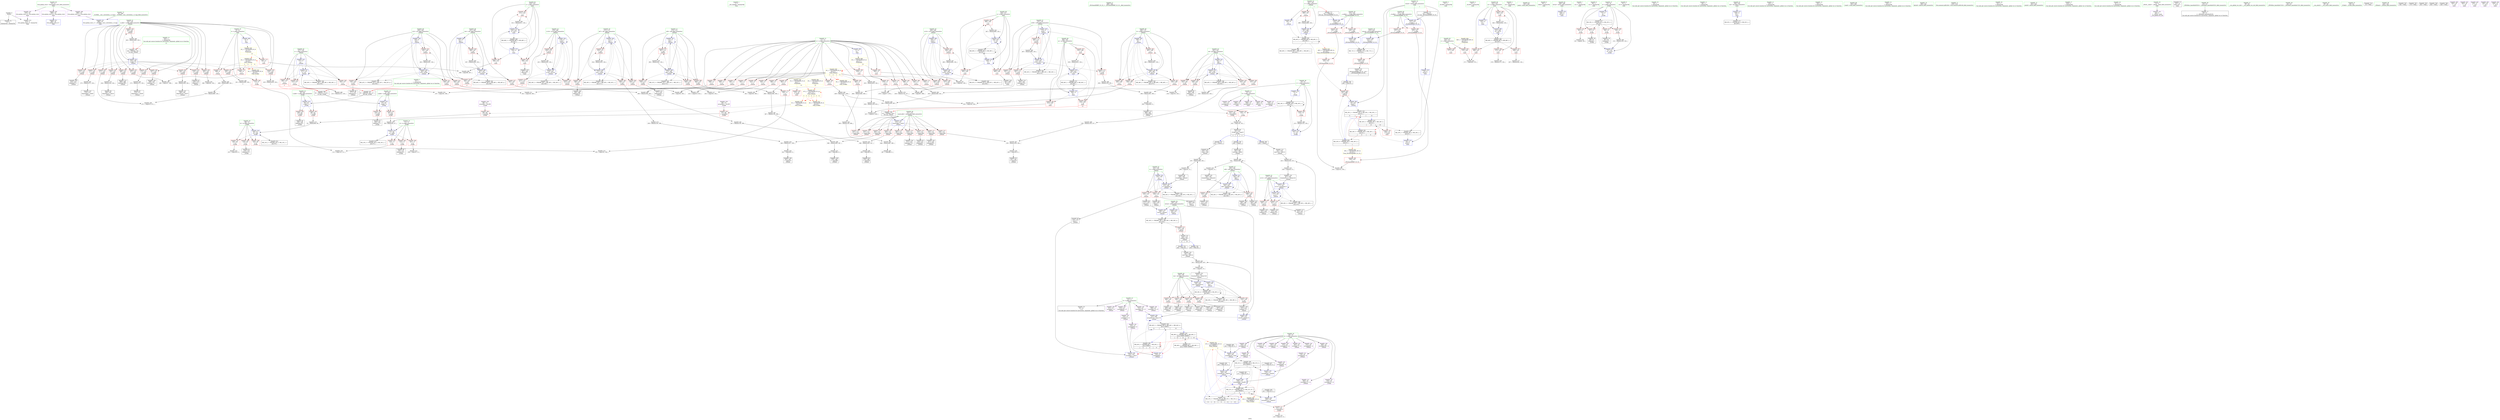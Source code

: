 digraph "SVFG" {
	label="SVFG";

	Node0x55adeb4129f0 [shape=record,color=grey,label="{NodeID: 0\nNullPtr}"];
	Node0x55adeb4129f0 -> Node0x55adeb452c30[style=solid];
	Node0x55adeb4129f0 -> Node0x55adeb462090[style=solid];
	Node0x55adeb46c720 [shape=record,color=grey,label="{NodeID: 443\n273 = Binary(272, 126, )\n}"];
	Node0x55adeb46c720 -> Node0x55adeb4506d0[style=solid];
	Node0x55adeb460290 [shape=record,color=red,label="{NodeID: 277\n434\<--177\n\<--o115\n_Z3funii\n}"];
	Node0x55adeb460290 -> Node0x55adeb456170[style=solid];
	Node0x55adeb451230 [shape=record,color=black,label="{NodeID: 111\n377\<--376\nidxprom95\<--\n_Z3funii\n}"];
	Node0x55adeb490920 [shape=record,color=black,label="{NodeID: 554\nMR_96V_3 = PHI(MR_96V_4, MR_96V_2, )\npts\{170000 190000 \}\n|{|<s1>13|<s2>13|<s3>13|<s4>13}}"];
	Node0x55adeb490920 -> Node0x55adeb497060[style=dashed];
	Node0x55adeb490920:s1 -> Node0x55adeb462cf0[style=dashed,color=red];
	Node0x55adeb490920:s2 -> Node0x55adeb463780[style=dashed,color=red];
	Node0x55adeb490920:s3 -> Node0x55adeb49f290[style=dashed,color=red];
	Node0x55adeb490920:s4 -> Node0x55adeb4a7910[style=dashed,color=red];
	Node0x55adeb455700 [shape=record,color=red,label="{NodeID: 222\n510\<--151\n\<--mask.addr\n_Z3funii\n}"];
	Node0x55adeb455700 -> Node0x55adeb456990[style=solid];
	Node0x55adeb451ca0 [shape=record,color=green,label="{NodeID: 56\n183\<--184\nx153\<--x153_field_insensitive\n_Z3funii\n}"];
	Node0x55adeb451ca0 -> Node0x55adeb4606a0[style=solid];
	Node0x55adeb451ca0 -> Node0x55adeb460770[style=solid];
	Node0x55adeb451ca0 -> Node0x55adeb460840[style=solid];
	Node0x55adeb451ca0 -> Node0x55adeb4646f0[style=solid];
	Node0x55adeb451ca0 -> Node0x55adeb464890[style=solid];
	Node0x55adeb45c3a0 [shape=record,color=grey,label="{NodeID: 499\n293 = cmp(291, 292, )\n}"];
	Node0x55adeb463100 [shape=record,color=blue,label="{NodeID: 333\n161\<--254\nx8\<--inc20\n_Z3funii\n}"];
	Node0x55adeb463100 -> Node0x55adeb45ea30[style=dashed];
	Node0x55adeb463100 -> Node0x55adeb45eb00[style=dashed];
	Node0x55adeb463100 -> Node0x55adeb45ebd0[style=dashed];
	Node0x55adeb463100 -> Node0x55adeb45eca0[style=dashed];
	Node0x55adeb463100 -> Node0x55adeb463100[style=dashed];
	Node0x55adeb463100 -> Node0x55adeb48b920[style=dashed];
	Node0x55adeb4588d0 [shape=record,color=purple,label="{NodeID: 167\n670\<--33\nllvm.global_ctors_2\<--llvm.global_ctors\nGlob }"];
	Node0x55adeb4588d0 -> Node0x55adeb462090[style=solid];
	Node0x55adeb448500 [shape=record,color=green,label="{NodeID: 1\n7\<--1\n__dso_handle\<--dummyObj\nGlob }"];
	Node0x55adeb46c8a0 [shape=record,color=grey,label="{NodeID: 444\n486 = Binary(481, 485, )\n}"];
	Node0x55adeb46c8a0 -> Node0x55adeb45c0a0[style=solid];
	Node0x55adeb460360 [shape=record,color=red,label="{NodeID: 278\n413\<--179\n\<--x116\n_Z3funii\n}"];
	Node0x55adeb460360 -> Node0x55adeb476230[style=solid];
	Node0x55adeb451300 [shape=record,color=black,label="{NodeID: 112\n396\<--395\n\<--tobool106\n_Z3funii\n}"];
	Node0x55adeb4557d0 [shape=record,color=red,label="{NodeID: 223\n187\<--153\n\<--n.addr\n_Z3funii\n}"];
	Node0x55adeb4557d0 -> Node0x55adeb4754f0[style=solid];
	Node0x55adeb451d70 [shape=record,color=green,label="{NodeID: 57\n499\<--500\n_ZSt3maxIiERKT_S2_S2_\<--_ZSt3maxIiERKT_S2_S2__field_insensitive\n}"];
	Node0x55adeb45c520 [shape=record,color=grey,label="{NodeID: 500\n472 = cmp(470, 471, )\n}"];
	Node0x55adeb4631d0 [shape=record,color=blue,label="{NodeID: 334\n163\<--9\nx22\<--\n_Z3funii\n}"];
	Node0x55adeb4631d0 -> Node0x55adeb45ed70[style=dashed];
	Node0x55adeb4631d0 -> Node0x55adeb45ee40[style=dashed];
	Node0x55adeb4631d0 -> Node0x55adeb45ef10[style=dashed];
	Node0x55adeb4631d0 -> Node0x55adeb45efe0[style=dashed];
	Node0x55adeb4631d0 -> Node0x55adeb463370[style=dashed];
	Node0x55adeb4631d0 -> Node0x55adeb48be20[style=dashed];
	Node0x55adeb4589d0 [shape=record,color=purple,label="{NodeID: 168\n602\<--13\nadd.ptr\<--T\nmain\n}"];
	Node0x55adeb4285a0 [shape=record,color=green,label="{NodeID: 2\n9\<--1\n\<--dummyObj\nCan only get source location for instruction, argument, global var or function.|{<s0>4}}"];
	Node0x55adeb4285a0:s0 -> Node0x55adeb465d30[style=solid,color=red];
	Node0x55adeb46ca20 [shape=record,color=grey,label="{NodeID: 445\n485 = Binary(126, 484, )\n}"];
	Node0x55adeb46ca20 -> Node0x55adeb46c8a0[style=solid];
	Node0x55adeb460430 [shape=record,color=red,label="{NodeID: 279\n417\<--179\n\<--x116\n_Z3funii\n|{<s0>5}}"];
	Node0x55adeb460430:s0 -> Node0x55adeb4d49d0[style=solid,color=red];
	Node0x55adeb4513d0 [shape=record,color=black,label="{NodeID: 113\n399\<--398\nidxprom108\<--\n_Z3funii\n}"];
	Node0x55adeb4558a0 [shape=record,color=red,label="{NodeID: 224\n200\<--153\n\<--n.addr\n_Z3funii\n}"];
	Node0x55adeb4558a0 -> Node0x55adeb470aa0[style=solid];
	Node0x55adeb451e40 [shape=record,color=green,label="{NodeID: 58\n523\<--524\nretval\<--retval_field_insensitive\n_ZSt3maxIiERKT_S2_S2_\n}"];
	Node0x55adeb451e40 -> Node0x55adeb4609e0[style=solid];
	Node0x55adeb451e40 -> Node0x55adeb464d70[style=solid];
	Node0x55adeb451e40 -> Node0x55adeb464e40[style=solid];
	Node0x55adeb45c6a0 [shape=record,color=grey,label="{NodeID: 501\n142 = cmp(134, 141, )\n}"];
	Node0x55adeb45c6a0 -> Node0x55adeb4534e0[style=solid];
	Node0x55adeb4632a0 [shape=record,color=blue,label="{NodeID: 335\n278\<--271\narrayidx34\<--cond29\n_Z3funii\n}"];
	Node0x55adeb4632a0 -> Node0x55adeb49c590[style=dashed];
	Node0x55adeb458aa0 [shape=record,color=red,label="{NodeID: 169\n111\<--8\n\<--h\n_Z2okii\n}"];
	Node0x55adeb458aa0 -> Node0x55adeb476830[style=solid];
	Node0x55adeb411910 [shape=record,color=green,label="{NodeID: 3\n22\<--1\n_ZL2DX\<--dummyObj\nGlob }"];
	Node0x55adeb46cba0 [shape=record,color=grey,label="{NodeID: 446\n469 = Binary(468, 245, )\n}"];
	Node0x55adeb46cba0 -> Node0x55adeb46cea0[style=solid];
	Node0x55adeb460500 [shape=record,color=red,label="{NodeID: 280\n430\<--179\n\<--x116\n_Z3funii\n}"];
	Node0x55adeb460500 -> Node0x55adeb45bda0[style=solid];
	Node0x55adeb4514a0 [shape=record,color=black,label="{NodeID: 114\n402\<--401\nidxprom110\<--\n_Z3funii\n}"];
	Node0x55adeb455970 [shape=record,color=red,label="{NodeID: 225\n219\<--153\n\<--n.addr\n_Z3funii\n}"];
	Node0x55adeb455970 -> Node0x55adeb453a90[style=solid];
	Node0x55adeb451f10 [shape=record,color=green,label="{NodeID: 59\n525\<--526\n__a.addr\<--__a.addr_field_insensitive\n_ZSt3maxIiERKT_S2_S2_\n}"];
	Node0x55adeb451f10 -> Node0x55adeb460ab0[style=solid];
	Node0x55adeb451f10 -> Node0x55adeb460b80[style=solid];
	Node0x55adeb451f10 -> Node0x55adeb464bd0[style=solid];
	Node0x55adeb45c820 [shape=record,color=grey,label="{NodeID: 502\n286 = cmp(285, 245, )\n}"];
	Node0x55adeb463370 [shape=record,color=blue,label="{NodeID: 336\n163\<--282\nx22\<--inc36\n_Z3funii\n}"];
	Node0x55adeb463370 -> Node0x55adeb45ed70[style=dashed];
	Node0x55adeb463370 -> Node0x55adeb45ee40[style=dashed];
	Node0x55adeb463370 -> Node0x55adeb45ef10[style=dashed];
	Node0x55adeb463370 -> Node0x55adeb45efe0[style=dashed];
	Node0x55adeb463370 -> Node0x55adeb463370[style=dashed];
	Node0x55adeb463370 -> Node0x55adeb48be20[style=dashed];
	Node0x55adeb458b70 [shape=record,color=red,label="{NodeID: 170\n188\<--8\n\<--h\n_Z3funii\n}"];
	Node0x55adeb458b70 -> Node0x55adeb4754f0[style=solid];
	Node0x55adeb416720 [shape=record,color=green,label="{NodeID: 4\n23\<--1\n_ZL2DY\<--dummyObj\nGlob }"];
	Node0x55adeb46cd20 [shape=record,color=grey,label="{NodeID: 447\n495 = Binary(494, 126, )\n}"];
	Node0x55adeb46cd20 -> Node0x55adeb464890[style=solid];
	Node0x55adeb4605d0 [shape=record,color=red,label="{NodeID: 281\n489\<--181\n\<--r\n_Z3funii\n}"];
	Node0x55adeb4605d0 -> Node0x55adeb46c5a0[style=solid];
	Node0x55adeb451570 [shape=record,color=black,label="{NodeID: 115\n421\<--420\nconv122\<--call121\n_Z3funii\n}"];
	Node0x55adeb451570 -> Node0x55adeb46dc20[style=solid];
	Node0x55adeb455a40 [shape=record,color=red,label="{NodeID: 226\n243\<--153\n\<--n.addr\n_Z3funii\n}"];
	Node0x55adeb455a40 -> Node0x55adeb46f2a0[style=solid];
	Node0x55adeb451fe0 [shape=record,color=green,label="{NodeID: 60\n527\<--528\n__b.addr\<--__b.addr_field_insensitive\n_ZSt3maxIiERKT_S2_S2_\n}"];
	Node0x55adeb451fe0 -> Node0x55adeb460c50[style=solid];
	Node0x55adeb451fe0 -> Node0x55adeb460d20[style=solid];
	Node0x55adeb451fe0 -> Node0x55adeb464ca0[style=solid];
	Node0x55adeb45c9a0 [shape=record,color=grey,label="{NodeID: 503\n571 = cmp(569, 570, )\n}"];
	Node0x55adeb463440 [shape=record,color=blue,label="{NodeID: 337\n165\<--192\no40\<--\n_Z3funii\n}"];
	Node0x55adeb463440 -> Node0x55adeb45f0b0[style=dashed];
	Node0x55adeb463440 -> Node0x55adeb45f180[style=dashed];
	Node0x55adeb463440 -> Node0x55adeb4635e0[style=dashed];
	Node0x55adeb463440 -> Node0x55adeb48c320[style=dashed];
	Node0x55adeb458c40 [shape=record,color=red,label="{NodeID: 171\n468\<--8\n\<--h\n_Z3funii\n}"];
	Node0x55adeb458c40 -> Node0x55adeb46cba0[style=solid];
	Node0x55adeb4167b0 [shape=record,color=green,label="{NodeID: 5\n24\<--1\n.str\<--dummyObj\nGlob }"];
	Node0x55adeb4a3d90 [shape=record,color=black,label="{NodeID: 614\nMR_14V_2 = PHI(MR_14V_3, MR_14V_1, )\npts\{70 \}\n}"];
	Node0x55adeb4a3d90 -> Node0x55adeb4624d0[style=dashed];
	Node0x55adeb46cea0 [shape=record,color=grey,label="{NodeID: 448\n470 = Binary(469, 126, )\n}"];
	Node0x55adeb46cea0 -> Node0x55adeb45c520[style=solid];
	Node0x55adeb4606a0 [shape=record,color=red,label="{NodeID: 282\n477\<--183\n\<--x153\n_Z3funii\n}"];
	Node0x55adeb4606a0 -> Node0x55adeb45cb20[style=solid];
	Node0x55adeb455f00 [shape=record,color=black,label="{NodeID: 116\n423\<--422\ntobool123\<--\n_Z3funii\n}"];
	Node0x55adeb455b10 [shape=record,color=red,label="{NodeID: 227\n272\<--153\n\<--n.addr\n_Z3funii\n}"];
	Node0x55adeb455b10 -> Node0x55adeb46c720[style=solid];
	Node0x55adeb4520b0 [shape=record,color=green,label="{NodeID: 61\n545\<--546\nmain\<--main_field_insensitive\n}"];
	Node0x55adeb45cb20 [shape=record,color=grey,label="{NodeID: 504\n479 = cmp(477, 478, )\n}"];
	Node0x55adeb463510 [shape=record,color=blue,label="{NodeID: 338\n167\<--9\nx41\<--\n_Z3funii\n}"];
	Node0x55adeb463510 -> Node0x55adeb45f250[style=dashed];
	Node0x55adeb463510 -> Node0x55adeb45f320[style=dashed];
	Node0x55adeb463510 -> Node0x55adeb45f3f0[style=dashed];
	Node0x55adeb463510 -> Node0x55adeb4636b0[style=dashed];
	Node0x55adeb463510 -> Node0x55adeb48c820[style=dashed];
	Node0x55adeb458d10 [shape=record,color=red,label="{NodeID: 172\n587\<--8\n\<--h\nmain\n}"];
	Node0x55adeb458d10 -> Node0x55adeb45c220[style=solid];
	Node0x55adeb416840 [shape=record,color=green,label="{NodeID: 6\n26\<--1\nstderr\<--dummyObj\nGlob }"];
	Node0x55adeb4a4290 [shape=record,color=black,label="{NodeID: 615\nMR_16V_2 = PHI(MR_16V_3, MR_16V_1, )\npts\{72 \}\n}"];
	Node0x55adeb4a4290 -> Node0x55adeb4625a0[style=dashed];
	Node0x55adeb46d020 [shape=record,color=grey,label="{NodeID: 449\n254 = Binary(253, 126, )\n}"];
	Node0x55adeb46d020 -> Node0x55adeb463100[style=solid];
	Node0x55adeb460770 [shape=record,color=red,label="{NodeID: 283\n482\<--183\n\<--x153\n_Z3funii\n}"];
	Node0x55adeb460770 -> Node0x55adeb46d320[style=solid];
	Node0x55adeb455fd0 [shape=record,color=black,label="{NodeID: 117\n424\<--422\nconv124\<--\n_Z3funii\n}"];
	Node0x55adeb455fd0 -> Node0x55adeb46dc20[style=solid];
	Node0x55adeb455be0 [shape=record,color=red,label="{NodeID: 228\n285\<--153\n\<--n.addr\n_Z3funii\n}"];
	Node0x55adeb455be0 -> Node0x55adeb45c820[style=solid];
	Node0x55adeb452180 [shape=record,color=green,label="{NodeID: 62\n548\<--549\nretval\<--retval_field_insensitive\nmain\n}"];
	Node0x55adeb452180 -> Node0x55adeb464f10[style=solid];
	Node0x55adeb45cca0 [shape=record,color=grey,label="{NodeID: 505\n452 = cmp(451, 9, )\n}"];
	Node0x55adeb45cca0 -> Node0x55adeb4564b0[style=solid];
	Node0x55adeb4635e0 [shape=record,color=blue,label="{NodeID: 339\n165\<--303\no40\<--frombool51\n_Z3funii\n}"];
	Node0x55adeb4635e0 -> Node0x55adeb45f0b0[style=dashed];
	Node0x55adeb4635e0 -> Node0x55adeb45f180[style=dashed];
	Node0x55adeb4635e0 -> Node0x55adeb4635e0[style=dashed];
	Node0x55adeb4635e0 -> Node0x55adeb48c320[style=dashed];
	Node0x55adeb458de0 [shape=record,color=red,label="{NodeID: 173\n104\<--11\n\<--w\n_Z2okii\n}"];
	Node0x55adeb458de0 -> Node0x55adeb45dba0[style=solid];
	Node0x55adeb4168d0 [shape=record,color=green,label="{NodeID: 7\n27\<--1\n.str.1\<--dummyObj\nGlob }"];
	Node0x55adeb4a4790 [shape=record,color=black,label="{NodeID: 616\nMR_18V_3 = PHI(MR_18V_4, MR_18V_2, )\npts\{74 \}\n}"];
	Node0x55adeb4a4790 -> Node0x55adeb454790[style=dashed];
	Node0x55adeb4a4790 -> Node0x55adeb454860[style=dashed];
	Node0x55adeb4a4790 -> Node0x55adeb462670[style=dashed];
	Node0x55adeb4a4790 -> Node0x55adeb4a4790[style=dashed];
	Node0x55adeb46d1a0 [shape=record,color=grey,label="{NodeID: 450\n626 = Binary(126, 625, )\n}"];
	Node0x55adeb46d1a0 -> Node0x55adeb45d420[style=solid];
	Node0x55adeb460840 [shape=record,color=red,label="{NodeID: 284\n494\<--183\n\<--x153\n_Z3funii\n}"];
	Node0x55adeb460840 -> Node0x55adeb46cd20[style=solid];
	Node0x55adeb4560a0 [shape=record,color=black,label="{NodeID: 118\n427\<--426\nfrombool127\<--tobool126\n_Z3funii\n}"];
	Node0x55adeb4560a0 -> Node0x55adeb4642e0[style=solid];
	Node0x55adeb455cb0 [shape=record,color=red,label="{NodeID: 229\n313\<--153\n\<--n.addr\n_Z3funii\n}"];
	Node0x55adeb455cb0 -> Node0x55adeb450c80[style=solid];
	Node0x55adeb452250 [shape=record,color=green,label="{NodeID: 63\n550\<--551\nz\<--z_field_insensitive\nmain\n}"];
	Node0x55adeb452250 -> Node0x55adeb460f90[style=solid];
	Node0x55adeb452250 -> Node0x55adeb461060[style=solid];
	Node0x55adeb45ce20 [shape=record,color=grey,label="{NodeID: 506\n269 = cmp(268, 9, )\n}"];
	Node0x55adeb45ce20 -> Node0x55adeb450600[style=solid];
	Node0x55adeb4636b0 [shape=record,color=blue,label="{NodeID: 340\n167\<--307\nx41\<--inc53\n_Z3funii\n}"];
	Node0x55adeb4636b0 -> Node0x55adeb45f250[style=dashed];
	Node0x55adeb4636b0 -> Node0x55adeb45f320[style=dashed];
	Node0x55adeb4636b0 -> Node0x55adeb45f3f0[style=dashed];
	Node0x55adeb4636b0 -> Node0x55adeb4636b0[style=dashed];
	Node0x55adeb4636b0 -> Node0x55adeb48c820[style=dashed];
	Node0x55adeb458eb0 [shape=record,color=red,label="{NodeID: 174\n196\<--11\n\<--w\n_Z3funii\n}"];
	Node0x55adeb458eb0 -> Node0x55adeb4760b0[style=solid];
	Node0x55adeb416960 [shape=record,color=green,label="{NodeID: 8\n29\<--1\n.str.2\<--dummyObj\nGlob }"];
	Node0x55adeb4a4c90 [shape=record,color=black,label="{NodeID: 617\nMR_20V_3 = PHI(MR_20V_4, MR_20V_2, )\npts\{76 \}\n}"];
	Node0x55adeb4a4c90 -> Node0x55adeb454930[style=dashed];
	Node0x55adeb4a4c90 -> Node0x55adeb454a00[style=dashed];
	Node0x55adeb4a4c90 -> Node0x55adeb454ad0[style=dashed];
	Node0x55adeb4a4c90 -> Node0x55adeb454ba0[style=dashed];
	Node0x55adeb4a4c90 -> Node0x55adeb462740[style=dashed];
	Node0x55adeb46d320 [shape=record,color=grey,label="{NodeID: 451\n484 = Binary(482, 483, )\n}"];
	Node0x55adeb46d320 -> Node0x55adeb46ca20[style=solid];
	Node0x55adeb460910 [shape=record,color=red,label="{NodeID: 285\n501\<--498\n\<--call167\n_Z3funii\n}"];
	Node0x55adeb460910 -> Node0x55adeb464960[style=solid];
	Node0x55adeb456170 [shape=record,color=black,label="{NodeID: 119\n435\<--434\ntobool131\<--\n_Z3funii\n}"];
	Node0x55adeb455d80 [shape=record,color=red,label="{NodeID: 230\n344\<--153\n\<--n.addr\n_Z3funii\n}"];
	Node0x55adeb455d80 -> Node0x55adeb46ee20[style=solid];
	Node0x55adeb452320 [shape=record,color=green,label="{NodeID: 64\n552\<--553\nzz\<--zz_field_insensitive\nmain\n}"];
	Node0x55adeb452320 -> Node0x55adeb461130[style=solid];
	Node0x55adeb452320 -> Node0x55adeb461200[style=solid];
	Node0x55adeb452320 -> Node0x55adeb4612d0[style=solid];
	Node0x55adeb452320 -> Node0x55adeb4613a0[style=solid];
	Node0x55adeb452320 -> Node0x55adeb464fe0[style=solid];
	Node0x55adeb452320 -> Node0x55adeb465730[style=solid];
	Node0x55adeb45cfa0 [shape=record,color=grey,label="{NodeID: 507\n594 = cmp(592, 593, )\n}"];
	Node0x55adeb463780 [shape=record,color=blue,label="{NodeID: 341\n318\<--9\narrayidx60\<--\n_Z3funii\n}"];
	Node0x55adeb463780 -> Node0x55adeb48f520[style=dashed];
	Node0x55adeb458f80 [shape=record,color=red,label="{NodeID: 175\n233\<--11\n\<--w\n_Z3funii\n}"];
	Node0x55adeb458f80 -> Node0x55adeb45da20[style=solid];
	Node0x55adeb44e990 [shape=record,color=green,label="{NodeID: 9\n31\<--1\n.str.3\<--dummyObj\nGlob }"];
	Node0x55adeb4a5190 [shape=record,color=yellow,style=double,label="{NodeID: 618\n2V_1 = ENCHI(MR_2V_0)\npts\{1 \}\nFun[_Z2okii]}"];
	Node0x55adeb4a5190 -> Node0x55adeb454c70[style=dashed];
	Node0x55adeb4a5190 -> Node0x55adeb454d40[style=dashed];
	Node0x55adeb46d4a0 [shape=record,color=grey,label="{NodeID: 452\n282 = Binary(281, 126, )\n}"];
	Node0x55adeb46d4a0 -> Node0x55adeb463370[style=solid];
	Node0x55adeb4609e0 [shape=record,color=red,label="{NodeID: 286\n543\<--523\n\<--retval\n_ZSt3maxIiERKT_S2_S2_\n}"];
	Node0x55adeb4609e0 -> Node0x55adeb456c00[style=solid];
	Node0x55adeb456240 [shape=record,color=black,label="{NodeID: 120\n447\<--446\nconv136\<--call135\n_Z3funii\n}"];
	Node0x55adeb456240 -> Node0x55adeb46e520[style=solid];
	Node0x55adeb45dd70 [shape=record,color=red,label="{NodeID: 231\n372\<--153\n\<--n.addr\n_Z3funii\n}"];
	Node0x55adeb45dd70 -> Node0x55adeb470f20[style=solid];
	Node0x55adeb4523f0 [shape=record,color=green,label="{NodeID: 65\n554\<--555\ny\<--y_field_insensitive\nmain\n}"];
	Node0x55adeb4523f0 -> Node0x55adeb461470[style=solid];
	Node0x55adeb4523f0 -> Node0x55adeb461540[style=solid];
	Node0x55adeb4523f0 -> Node0x55adeb461610[style=solid];
	Node0x55adeb4523f0 -> Node0x55adeb465180[style=solid];
	Node0x55adeb4523f0 -> Node0x55adeb4653f0[style=solid];
	Node0x55adeb45d120 [shape=record,color=grey,label="{NodeID: 508\n389 = cmp(387, 388, )\n}"];
	Node0x55adeb463850 [shape=record,color=blue,label="{NodeID: 342\n149\<--321\nretval\<--\n_Z3funii\n}"];
	Node0x55adeb463850 -> Node0x55adeb48a520[style=dashed];
	Node0x55adeb459050 [shape=record,color=red,label="{NodeID: 176\n260\<--11\n\<--w\n_Z3funii\n}"];
	Node0x55adeb459050 -> Node0x55adeb45d5a0[style=solid];
	Node0x55adeb44ea20 [shape=record,color=green,label="{NodeID: 10\n34\<--1\n\<--dummyObj\nCan only get source location for instruction, argument, global var or function.}"];
	Node0x55adeb4a5cb0 [shape=record,color=yellow,style=double,label="{NodeID: 619\n4V_1 = ENCHI(MR_4V_0)\npts\{10 \}\nFun[_Z2okii]}"];
	Node0x55adeb4a5cb0 -> Node0x55adeb458aa0[style=dashed];
	Node0x55adeb46d620 [shape=record,color=grey,label="{NodeID: 453\n576 = Binary(575, 126, )\n}"];
	Node0x55adeb460ab0 [shape=record,color=red,label="{NodeID: 287\n531\<--525\n\<--__a.addr\n_ZSt3maxIiERKT_S2_S2_\n}"];
	Node0x55adeb460ab0 -> Node0x55adeb460df0[style=solid];
	Node0x55adeb456310 [shape=record,color=black,label="{NodeID: 121\n449\<--448\ntobool137\<--\n_Z3funii\n}"];
	Node0x55adeb45de00 [shape=record,color=red,label="{NodeID: 232\n398\<--153\n\<--n.addr\n_Z3funii\n}"];
	Node0x55adeb45de00 -> Node0x55adeb4513d0[style=solid];
	Node0x55adeb4524c0 [shape=record,color=green,label="{NodeID: 66\n556\<--557\nx\<--x_field_insensitive\nmain\n}"];
	Node0x55adeb4524c0 -> Node0x55adeb4616e0[style=solid];
	Node0x55adeb4524c0 -> Node0x55adeb4617b0[style=solid];
	Node0x55adeb4524c0 -> Node0x55adeb461880[style=solid];
	Node0x55adeb4524c0 -> Node0x55adeb465250[style=solid];
	Node0x55adeb4524c0 -> Node0x55adeb465320[style=solid];
	Node0x55adeb45d2a0 [shape=record,color=grey,label="{NodeID: 509\n361 = cmp(359, 360, )\n}"];
	Node0x55adeb463920 [shape=record,color=blue,label="{NodeID: 343\n169\<--9\nd\<--\n_Z3funii\n}"];
	Node0x55adeb463920 -> Node0x55adeb45f4c0[style=dashed];
	Node0x55adeb463920 -> Node0x55adeb45f590[style=dashed];
	Node0x55adeb463920 -> Node0x55adeb45f660[style=dashed];
	Node0x55adeb463920 -> Node0x55adeb45f730[style=dashed];
	Node0x55adeb463920 -> Node0x55adeb464550[style=dashed];
	Node0x55adeb463920 -> Node0x55adeb48cd20[style=dashed];
	Node0x55adeb459120 [shape=record,color=red,label="{NodeID: 177\n265\<--11\n\<--w\n_Z3funii\n}"];
	Node0x55adeb459120 -> Node0x55adeb46e0a0[style=solid];
	Node0x55adeb44eab0 [shape=record,color=green,label="{NodeID: 11\n84\<--1\n\<--dummyObj\nCan only get source location for instruction, argument, global var or function.}"];
	Node0x55adeb4a5d90 [shape=record,color=yellow,style=double,label="{NodeID: 620\n6V_1 = ENCHI(MR_6V_0)\npts\{12 \}\nFun[_Z2okii]}"];
	Node0x55adeb4a5d90 -> Node0x55adeb458de0[style=dashed];
	Node0x55adeb46d7a0 [shape=record,color=grey,label="{NodeID: 454\n268 = Binary(263, 267, )\n}"];
	Node0x55adeb46d7a0 -> Node0x55adeb45ce20[style=solid];
	Node0x55adeb460b80 [shape=record,color=red,label="{NodeID: 288\n540\<--525\n\<--__a.addr\n_ZSt3maxIiERKT_S2_S2_\n}"];
	Node0x55adeb460b80 -> Node0x55adeb464e40[style=solid];
	Node0x55adeb4563e0 [shape=record,color=black,label="{NodeID: 122\n450\<--448\nconv138\<--\n_Z3funii\n}"];
	Node0x55adeb4563e0 -> Node0x55adeb46e520[style=solid];
	Node0x55adeb45ded0 [shape=record,color=red,label="{NodeID: 233\n418\<--153\n\<--n.addr\n_Z3funii\n}"];
	Node0x55adeb45ded0 -> Node0x55adeb470020[style=solid];
	Node0x55adeb452590 [shape=record,color=green,label="{NodeID: 67\n558\<--559\nres\<--res_field_insensitive\nmain\n}"];
	Node0x55adeb452590 -> Node0x55adeb4654c0[style=solid];
	Node0x55adeb45d420 [shape=record,color=grey,label="{NodeID: 510\n627 = cmp(623, 626, )\n}"];
	Node0x55adeb4639f0 [shape=record,color=blue,label="{NodeID: 344\n171\<--9\nx67\<--\n_Z3funii\n}"];
	Node0x55adeb4639f0 -> Node0x55adeb45f800[style=dashed];
	Node0x55adeb4639f0 -> Node0x55adeb45f8d0[style=dashed];
	Node0x55adeb4639f0 -> Node0x55adeb45f9a0[style=dashed];
	Node0x55adeb4639f0 -> Node0x55adeb45fa70[style=dashed];
	Node0x55adeb4639f0 -> Node0x55adeb4639f0[style=dashed];
	Node0x55adeb4639f0 -> Node0x55adeb463b90[style=dashed];
	Node0x55adeb4639f0 -> Node0x55adeb48d220[style=dashed];
	Node0x55adeb4591f0 [shape=record,color=red,label="{NodeID: 178\n292\<--11\n\<--w\n_Z3funii\n}"];
	Node0x55adeb4591f0 -> Node0x55adeb45c3a0[style=solid];
	Node0x55adeb44eb40 [shape=record,color=green,label="{NodeID: 12\n126\<--1\n\<--dummyObj\nCan only get source location for instruction, argument, global var or function.}"];
	Node0x55adeb4a5e70 [shape=record,color=yellow,style=double,label="{NodeID: 621\n8V_1 = ENCHI(MR_8V_0)\npts\{14 \}\nFun[_Z2okii]}"];
	Node0x55adeb4a5e70 -> Node0x55adeb454ee0[style=dashed];
	Node0x55adeb46d920 [shape=record,color=grey,label="{NodeID: 455\n607 = Binary(606, 126, )\n}"];
	Node0x55adeb46d920 -> Node0x55adeb465320[style=solid];
	Node0x55adeb460c50 [shape=record,color=red,label="{NodeID: 289\n533\<--527\n\<--__b.addr\n_ZSt3maxIiERKT_S2_S2_\n}"];
	Node0x55adeb460c50 -> Node0x55adeb460ec0[style=solid];
	Node0x55adeb4564b0 [shape=record,color=black,label="{NodeID: 123\n453\<--452\nfrombool141\<--tobool140\n_Z3funii\n}"];
	Node0x55adeb4564b0 -> Node0x55adeb464480[style=solid];
	Node0x55adeb45dfa0 [shape=record,color=red,label="{NodeID: 234\n444\<--153\n\<--n.addr\n_Z3funii\n}"];
	Node0x55adeb45dfa0 -> Node0x55adeb4704a0[style=solid];
	Node0x55adeb452660 [shape=record,color=green,label="{NodeID: 68\n560\<--561\nm\<--m_field_insensitive\nmain\n}"];
	Node0x55adeb452660 -> Node0x55adeb461950[style=solid];
	Node0x55adeb452660 -> Node0x55adeb461a20[style=solid];
	Node0x55adeb452660 -> Node0x55adeb461af0[style=solid];
	Node0x55adeb452660 -> Node0x55adeb465590[style=solid];
	Node0x55adeb452660 -> Node0x55adeb465660[style=solid];
	Node0x55adeb45d5a0 [shape=record,color=grey,label="{NodeID: 511\n261 = cmp(259, 260, )\n}"];
	Node0x55adeb463ac0 [shape=record,color=blue,label="{NodeID: 345\n350\<--343\narrayidx79\<--cond74\n_Z3funii\n}"];
	Node0x55adeb463ac0 -> Node0x55adeb463ac0[style=dashed];
	Node0x55adeb463ac0 -> Node0x55adeb463d30[style=dashed];
	Node0x55adeb463ac0 -> Node0x55adeb4a0b90[style=dashed];
	Node0x55adeb4592c0 [shape=record,color=red,label="{NodeID: 179\n327\<--11\n\<--w\n_Z3funii\n}"];
	Node0x55adeb4592c0 -> Node0x55adeb46fba0[style=solid];
	Node0x55adeb44ebd0 [shape=record,color=green,label="{NodeID: 13\n192\<--1\n\<--dummyObj\nCan only get source location for instruction, argument, global var or function.}"];
	Node0x55adeb46daa0 [shape=record,color=grey,label="{NodeID: 456\n462 = Binary(461, 126, )\n}"];
	Node0x55adeb46daa0 -> Node0x55adeb464550[style=solid];
	Node0x55adeb460d20 [shape=record,color=red,label="{NodeID: 290\n537\<--527\n\<--__b.addr\n_ZSt3maxIiERKT_S2_S2_\n}"];
	Node0x55adeb460d20 -> Node0x55adeb464d70[style=solid];
	Node0x55adeb456580 [shape=record,color=black,label="{NodeID: 124\n457\<--456\ntobool143\<--\n_Z3funii\n}"];
	Node0x55adeb495260 [shape=record,color=black,label="{NodeID: 567\nMR_26V_2 = PHI(MR_26V_4, MR_26V_1, )\npts\{21 \}\n}"];
	Node0x55adeb495260 -> Node0x55adeb4650b0[style=dashed];
	Node0x55adeb45e070 [shape=record,color=red,label="{NodeID: 235\n471\<--153\n\<--n.addr\n_Z3funii\n}"];
	Node0x55adeb45e070 -> Node0x55adeb45c520[style=solid];
	Node0x55adeb452730 [shape=record,color=green,label="{NodeID: 69\n565\<--566\nscanf\<--scanf_field_insensitive\n}"];
	Node0x55adeb45d720 [shape=record,color=grey,label="{NodeID: 512\n108 = cmp(107, 9, )\n}"];
	Node0x55adeb463b90 [shape=record,color=blue,label="{NodeID: 346\n171\<--354\nx67\<--inc81\n_Z3funii\n}"];
	Node0x55adeb463b90 -> Node0x55adeb45f800[style=dashed];
	Node0x55adeb463b90 -> Node0x55adeb45f8d0[style=dashed];
	Node0x55adeb463b90 -> Node0x55adeb45f9a0[style=dashed];
	Node0x55adeb463b90 -> Node0x55adeb45fa70[style=dashed];
	Node0x55adeb463b90 -> Node0x55adeb4639f0[style=dashed];
	Node0x55adeb463b90 -> Node0x55adeb463b90[style=dashed];
	Node0x55adeb463b90 -> Node0x55adeb48d220[style=dashed];
	Node0x55adeb459390 [shape=record,color=red,label="{NodeID: 180\n334\<--11\n\<--w\n_Z3funii\n}"];
	Node0x55adeb459390 -> Node0x55adeb475630[style=solid];
	Node0x55adeb44ec60 [shape=record,color=green,label="{NodeID: 14\n229\<--1\n\<--dummyObj\nCan only get source location for instruction, argument, global var or function.}"];
	Node0x55adeb46dc20 [shape=record,color=grey,label="{NodeID: 457\n425 = Binary(424, 421, )\n}"];
	Node0x55adeb46dc20 -> Node0x55adeb475f30[style=solid];
	Node0x55adeb460df0 [shape=record,color=red,label="{NodeID: 291\n532\<--531\n\<--\n_ZSt3maxIiERKT_S2_S2_\n}"];
	Node0x55adeb460df0 -> Node0x55adeb4769b0[style=solid];
	Node0x55adeb456650 [shape=record,color=black,label="{NodeID: 125\n466\<--465\ntobool149\<--\n_Z3funii\n}"];
	Node0x55adeb495760 [shape=record,color=black,label="{NodeID: 568\nMR_86V_3 = PHI(MR_86V_4, MR_86V_2, )\npts\{553 \}\n}"];
	Node0x55adeb495760 -> Node0x55adeb461130[style=dashed];
	Node0x55adeb495760 -> Node0x55adeb461200[style=dashed];
	Node0x55adeb495760 -> Node0x55adeb4612d0[style=dashed];
	Node0x55adeb495760 -> Node0x55adeb4613a0[style=dashed];
	Node0x55adeb495760 -> Node0x55adeb465730[style=dashed];
	Node0x55adeb45e140 [shape=record,color=red,label="{NodeID: 236\n507\<--153\n\<--n.addr\n_Z3funii\n}"];
	Node0x55adeb45e140 -> Node0x55adeb4568c0[style=solid];
	Node0x55adeb452830 [shape=record,color=green,label="{NodeID: 70\n580\<--581\nfprintf\<--fprintf_field_insensitive\n}"];
	Node0x55adeb45d8a0 [shape=record,color=grey,label="{NodeID: 513\n395 = cmp(394, 9, )\n}"];
	Node0x55adeb45d8a0 -> Node0x55adeb451300[style=solid];
	Node0x55adeb463c60 [shape=record,color=blue,label="{NodeID: 347\n173\<--9\nx83\<--\n_Z3funii\n}"];
	Node0x55adeb463c60 -> Node0x55adeb45fb40[style=dashed];
	Node0x55adeb463c60 -> Node0x55adeb45fc10[style=dashed];
	Node0x55adeb463c60 -> Node0x55adeb45fce0[style=dashed];
	Node0x55adeb463c60 -> Node0x55adeb45fdb0[style=dashed];
	Node0x55adeb463c60 -> Node0x55adeb463c60[style=dashed];
	Node0x55adeb463c60 -> Node0x55adeb463e00[style=dashed];
	Node0x55adeb463c60 -> Node0x55adeb48d720[style=dashed];
	Node0x55adeb459460 [shape=record,color=red,label="{NodeID: 181\n360\<--11\n\<--w\n_Z3funii\n}"];
	Node0x55adeb459460 -> Node0x55adeb45d2a0[style=solid];
	Node0x55adeb44ecf0 [shape=record,color=green,label="{NodeID: 15\n245\<--1\n\<--dummyObj\nCan only get source location for instruction, argument, global var or function.|{<s0>13}}"];
	Node0x55adeb44ecf0:s0 -> Node0x55adeb466040[style=solid,color=red];
	Node0x55adeb46dda0 [shape=record,color=grey,label="{NodeID: 458\n625 = Binary(624, 245, )\n}"];
	Node0x55adeb46dda0 -> Node0x55adeb46d1a0[style=solid];
	Node0x55adeb460ec0 [shape=record,color=red,label="{NodeID: 292\n534\<--533\n\<--\n_ZSt3maxIiERKT_S2_S2_\n}"];
	Node0x55adeb460ec0 -> Node0x55adeb4769b0[style=solid];
	Node0x55adeb456720 [shape=record,color=black,label="{NodeID: 126\n505\<--504\ntobool169\<--\n_Z3funii\n}"];
	Node0x55adeb495c60 [shape=record,color=black,label="{NodeID: 569\nMR_88V_2 = PHI(MR_88V_4, MR_88V_1, )\npts\{555 \}\n}"];
	Node0x55adeb495c60 -> Node0x55adeb465180[style=dashed];
	Node0x55adeb45e210 [shape=record,color=red,label="{NodeID: 237\n204\<--155\n\<--o\n_Z3funii\n}"];
	Node0x55adeb45e210 -> Node0x55adeb453680[style=solid];
	Node0x55adeb45e210 -> Node0x55adeb453750[style=solid];
	Node0x55adeb452930 [shape=record,color=green,label="{NodeID: 71\n618\<--619\nllvm.memset.p0i8.i64\<--llvm.memset.p0i8.i64_field_insensitive\n}"];
	Node0x55adeb45da20 [shape=record,color=grey,label="{NodeID: 514\n234 = cmp(232, 233, )\n}"];
	Node0x55adeb463d30 [shape=record,color=blue,label="{NodeID: 348\n378\<--371\narrayidx96\<--cond91\n_Z3funii\n}"];
	Node0x55adeb463d30 -> Node0x55adeb463d30[style=dashed];
	Node0x55adeb463d30 -> Node0x55adeb4a0b90[style=dashed];
	Node0x55adeb459530 [shape=record,color=red,label="{NodeID: 182\n365\<--11\n\<--w\n_Z3funii\n}"];
	Node0x55adeb459530 -> Node0x55adeb46df20[style=solid];
	Node0x55adeb44ed80 [shape=record,color=green,label="{NodeID: 16\n321\<--1\n\<--dummyObj\nCan only get source location for instruction, argument, global var or function.}"];
	Node0x55adeb46df20 [shape=record,color=grey,label="{NodeID: 459\n366 = Binary(364, 365, )\n}"];
	Node0x55adeb46df20 -> Node0x55adeb470920[style=solid];
	Node0x55adeb460f90 [shape=record,color=red,label="{NodeID: 293\n570\<--550\n\<--z\nmain\n}"];
	Node0x55adeb460f90 -> Node0x55adeb45c9a0[style=solid];
	Node0x55adeb4567f0 [shape=record,color=black,label="{NodeID: 127\n506\<--504\nconv170\<--\n_Z3funii\n}"];
	Node0x55adeb4567f0 -> Node0x55adeb464a30[style=solid];
	Node0x55adeb496160 [shape=record,color=black,label="{NodeID: 570\nMR_90V_2 = PHI(MR_90V_3, MR_90V_1, )\npts\{557 \}\n}"];
	Node0x55adeb496160 -> Node0x55adeb465250[style=dashed];
	Node0x55adeb496160 -> Node0x55adeb496160[style=dashed];
	Node0x55adeb45e2e0 [shape=record,color=red,label="{NodeID: 238\n216\<--155\n\<--o\n_Z3funii\n}"];
	Node0x55adeb45e2e0 -> Node0x55adeb4538f0[style=solid];
	Node0x55adeb45e2e0 -> Node0x55adeb4539c0[style=solid];
	Node0x55adeb452a30 [shape=record,color=green,label="{NodeID: 72\n641\<--642\nprintf\<--printf_field_insensitive\n}"];
	Node0x55adeb45dba0 [shape=record,color=grey,label="{NodeID: 515\n105 = cmp(103, 104, )\n}"];
	Node0x55adeb463e00 [shape=record,color=blue,label="{NodeID: 349\n173\<--382\nx83\<--inc98\n_Z3funii\n}"];
	Node0x55adeb463e00 -> Node0x55adeb45fb40[style=dashed];
	Node0x55adeb463e00 -> Node0x55adeb45fc10[style=dashed];
	Node0x55adeb463e00 -> Node0x55adeb45fce0[style=dashed];
	Node0x55adeb463e00 -> Node0x55adeb45fdb0[style=dashed];
	Node0x55adeb463e00 -> Node0x55adeb463c60[style=dashed];
	Node0x55adeb463e00 -> Node0x55adeb463e00[style=dashed];
	Node0x55adeb463e00 -> Node0x55adeb48d720[style=dashed];
	Node0x55adeb459600 [shape=record,color=red,label="{NodeID: 183\n388\<--11\n\<--w\n_Z3funii\n}"];
	Node0x55adeb459600 -> Node0x55adeb45d120[style=solid];
	Node0x55adeb44ee10 [shape=record,color=green,label="{NodeID: 17\n616\<--1\n\<--dummyObj\nCan only get source location for instruction, argument, global var or function.}"];
	Node0x55adeb46e0a0 [shape=record,color=grey,label="{NodeID: 460\n266 = Binary(264, 265, )\n}"];
	Node0x55adeb46e0a0 -> Node0x55adeb46e220[style=solid];
	Node0x55adeb461060 [shape=record,color=red,label="{NodeID: 294\n577\<--550\n\<--z\nmain\n}"];
	Node0x55adeb4568c0 [shape=record,color=black,label="{NodeID: 128\n508\<--507\nidxprom171\<--\n_Z3funii\n}"];
	Node0x55adeb496660 [shape=record,color=black,label="{NodeID: 571\nMR_92V_2 = PHI(MR_92V_3, MR_92V_1, )\npts\{559 \}\n}"];
	Node0x55adeb496660 -> Node0x55adeb4654c0[style=dashed];
	Node0x55adeb45e3b0 [shape=record,color=red,label="{NodeID: 239\n195\<--157\n\<--x\n_Z3funii\n}"];
	Node0x55adeb45e3b0 -> Node0x55adeb4760b0[style=solid];
	Node0x55adeb452b30 [shape=record,color=green,label="{NodeID: 73\n35\<--664\n_GLOBAL__sub_I_dzwiedziu_2_0.cpp\<--_GLOBAL__sub_I_dzwiedziu_2_0.cpp_field_insensitive\n}"];
	Node0x55adeb452b30 -> Node0x55adeb461f90[style=solid];
	Node0x55adeb4754f0 [shape=record,color=grey,label="{NodeID: 516\n189 = cmp(187, 188, )\n}"];
	Node0x55adeb463ed0 [shape=record,color=blue,label="{NodeID: 350\n175\<--9\nx100\<--\n_Z3funii\n}"];
	Node0x55adeb463ed0 -> Node0x55adeb45fe80[style=dashed];
	Node0x55adeb463ed0 -> Node0x55adeb45ff50[style=dashed];
	Node0x55adeb463ed0 -> Node0x55adeb460020[style=dashed];
	Node0x55adeb463ed0 -> Node0x55adeb4600f0[style=dashed];
	Node0x55adeb463ed0 -> Node0x55adeb463ed0[style=dashed];
	Node0x55adeb463ed0 -> Node0x55adeb464070[style=dashed];
	Node0x55adeb463ed0 -> Node0x55adeb48dc20[style=dashed];
	Node0x55adeb4596d0 [shape=record,color=red,label="{NodeID: 184\n414\<--11\n\<--w\n_Z3funii\n}"];
	Node0x55adeb4596d0 -> Node0x55adeb476230[style=solid];
	Node0x55adeb44eea0 [shape=record,color=green,label="{NodeID: 18\n617\<--1\n\<--dummyObj\nCan only get source location for instruction, argument, global var or function.}"];
	Node0x55adeb46e220 [shape=record,color=grey,label="{NodeID: 461\n267 = Binary(126, 266, )\n}"];
	Node0x55adeb46e220 -> Node0x55adeb46d7a0[style=solid];
	Node0x55adeb461130 [shape=record,color=red,label="{NodeID: 295\n569\<--552\n\<--zz\nmain\n}"];
	Node0x55adeb461130 -> Node0x55adeb45c9a0[style=solid];
	Node0x55adeb456990 [shape=record,color=black,label="{NodeID: 129\n511\<--510\nidxprom173\<--\n_Z3funii\n}"];
	Node0x55adeb496b60 [shape=record,color=black,label="{NodeID: 572\nMR_94V_2 = PHI(MR_94V_4, MR_94V_1, )\npts\{561 \}\n}"];
	Node0x55adeb496b60 -> Node0x55adeb465590[style=dashed];
	Node0x55adeb45e480 [shape=record,color=red,label="{NodeID: 240\n199\<--157\n\<--x\n_Z3funii\n|{<s0>3}}"];
	Node0x55adeb45e480:s0 -> Node0x55adeb4d49d0[style=solid,color=red];
	Node0x55adeb452c30 [shape=record,color=black,label="{NodeID: 74\n2\<--3\ndummyVal\<--dummyVal\n}"];
	Node0x55adeb475630 [shape=record,color=grey,label="{NodeID: 517\n335 = cmp(333, 334, )\n}"];
	Node0x55adeb463fa0 [shape=record,color=blue,label="{NodeID: 351\n403\<--397\narrayidx111\<--cond107\n_Z3funii\n}"];
	Node0x55adeb463fa0 -> Node0x55adeb4a0b90[style=dashed];
	Node0x55adeb4597a0 [shape=record,color=red,label="{NodeID: 185\n438\<--11\n\<--w\n_Z3funii\n}"];
	Node0x55adeb4597a0 -> Node0x55adeb4710a0[style=solid];
	Node0x55adeb44ef30 [shape=record,color=green,label="{NodeID: 19\n4\<--6\n_ZStL8__ioinit\<--_ZStL8__ioinit_field_insensitive\nGlob }"];
	Node0x55adeb44ef30 -> Node0x55adeb456e70[style=solid];
	Node0x55adeb4a6490 [shape=record,color=yellow,style=double,label="{NodeID: 628\n22V_1 = ENCHI(MR_22V_0)\npts\{190000 \}\nFun[_Z2okii]}"];
	Node0x55adeb4a6490 -> Node0x55adeb454e10[style=dashed];
	Node0x55adeb46e3a0 [shape=record,color=grey,label="{NodeID: 462\n354 = Binary(353, 126, )\n}"];
	Node0x55adeb46e3a0 -> Node0x55adeb463b90[style=solid];
	Node0x55adeb461200 [shape=record,color=red,label="{NodeID: 296\n575\<--552\n\<--zz\nmain\n}"];
	Node0x55adeb461200 -> Node0x55adeb46d620[style=solid];
	Node0x55adeb456a60 [shape=record,color=black,label="{NodeID: 130\n515\<--514\ntobool175\<--\n_Z3funii\n}"];
	Node0x55adeb456a60 -> Node0x55adeb464b00[style=solid];
	Node0x55adeb497060 [shape=record,color=black,label="{NodeID: 573\nMR_96V_2 = PHI(MR_96V_3, MR_96V_1, )\npts\{170000 190000 \}\n}"];
	Node0x55adeb497060 -> Node0x55adeb490920[style=dashed];
	Node0x55adeb45e550 [shape=record,color=red,label="{NodeID: 241\n212\<--157\n\<--x\n_Z3funii\n}"];
	Node0x55adeb45e550 -> Node0x55adeb46fea0[style=solid];
	Node0x55adeb452d30 [shape=record,color=black,label="{NodeID: 75\n547\<--9\nmain_ret\<--\nmain\n}"];
	Node0x55adeb4757b0 [shape=record,color=grey,label="{NodeID: 518\n240 = cmp(239, 9, )\n}"];
	Node0x55adeb4757b0 -> Node0x55adeb453c30[style=solid];
	Node0x55adeb464070 [shape=record,color=blue,label="{NodeID: 352\n175\<--407\nx100\<--inc113\n_Z3funii\n}"];
	Node0x55adeb464070 -> Node0x55adeb45fe80[style=dashed];
	Node0x55adeb464070 -> Node0x55adeb45ff50[style=dashed];
	Node0x55adeb464070 -> Node0x55adeb460020[style=dashed];
	Node0x55adeb464070 -> Node0x55adeb4600f0[style=dashed];
	Node0x55adeb464070 -> Node0x55adeb463ed0[style=dashed];
	Node0x55adeb464070 -> Node0x55adeb464070[style=dashed];
	Node0x55adeb464070 -> Node0x55adeb48dc20[style=dashed];
	Node0x55adeb459870 [shape=record,color=red,label="{NodeID: 186\n441\<--11\n\<--w\n_Z3funii\n}"];
	Node0x55adeb459870 -> Node0x55adeb471220[style=solid];
	Node0x55adeb44efc0 [shape=record,color=green,label="{NodeID: 20\n8\<--10\nh\<--h_field_insensitive\nGlob }"];
	Node0x55adeb44efc0 -> Node0x55adeb458aa0[style=solid];
	Node0x55adeb44efc0 -> Node0x55adeb458b70[style=solid];
	Node0x55adeb44efc0 -> Node0x55adeb458c40[style=solid];
	Node0x55adeb44efc0 -> Node0x55adeb458d10[style=solid];
	Node0x55adeb44efc0 -> Node0x55adeb461bc0[style=solid];
	Node0x55adeb4a6570 [shape=record,color=yellow,style=double,label="{NodeID: 629\n4V_1 = ENCHI(MR_4V_0)\npts\{10 \}\nFun[_Z3funii]|{|<s2>3|<s3>4|<s4>5|<s5>6}}"];
	Node0x55adeb4a6570 -> Node0x55adeb458b70[style=dashed];
	Node0x55adeb4a6570 -> Node0x55adeb458c40[style=dashed];
	Node0x55adeb4a6570:s2 -> Node0x55adeb4a5cb0[style=dashed,color=red];
	Node0x55adeb4a6570:s3 -> Node0x55adeb4a5cb0[style=dashed,color=red];
	Node0x55adeb4a6570:s4 -> Node0x55adeb4a5cb0[style=dashed,color=red];
	Node0x55adeb4a6570:s5 -> Node0x55adeb4a6570[style=dashed,color=red];
	Node0x55adeb46e520 [shape=record,color=grey,label="{NodeID: 463\n451 = Binary(450, 447, )\n}"];
	Node0x55adeb46e520 -> Node0x55adeb45cca0[style=solid];
	Node0x55adeb4612d0 [shape=record,color=red,label="{NodeID: 297\n636\<--552\n\<--zz\nmain\n}"];
	Node0x55adeb4612d0 -> Node0x55adeb46fa20[style=solid];
	Node0x55adeb456b30 [shape=record,color=black,label="{NodeID: 131\n146\<--518\n_Z3funii_ret\<--\n_Z3funii\n|{<s0>6|<s1>13}}"];
	Node0x55adeb456b30:s0 -> Node0x55adeb4d4170[style=solid,color=blue];
	Node0x55adeb456b30:s1 -> Node0x55adeb4d4730[style=solid,color=blue];
	Node0x55adeb45e620 [shape=record,color=red,label="{NodeID: 242\n448\<--159\n\<--res\n_Z3funii\n}"];
	Node0x55adeb45e620 -> Node0x55adeb456310[style=solid];
	Node0x55adeb45e620 -> Node0x55adeb4563e0[style=solid];
	Node0x55adeb452e00 [shape=record,color=black,label="{NodeID: 76\n16\<--15\n\<--O\nCan only get source location for instruction, argument, global var or function.}"];
	Node0x55adeb475930 [shape=record,color=grey,label="{NodeID: 519\n83 = cmp(82, 84, )\n}"];
	Node0x55adeb464140 [shape=record,color=blue,label="{NodeID: 353\n177\<--192\no115\<--\n_Z3funii\n}"];
	Node0x55adeb464140 -> Node0x55adeb4601c0[style=dashed];
	Node0x55adeb464140 -> Node0x55adeb460290[style=dashed];
	Node0x55adeb464140 -> Node0x55adeb464140[style=dashed];
	Node0x55adeb464140 -> Node0x55adeb4642e0[style=dashed];
	Node0x55adeb464140 -> Node0x55adeb48e120[style=dashed];
	Node0x55adeb459940 [shape=record,color=red,label="{NodeID: 187\n478\<--11\n\<--w\n_Z3funii\n}"];
	Node0x55adeb459940 -> Node0x55adeb45cb20[style=solid];
	Node0x55adeb44f050 [shape=record,color=green,label="{NodeID: 21\n11\<--12\nw\<--w_field_insensitive\nGlob }"];
	Node0x55adeb44f050 -> Node0x55adeb458de0[style=solid];
	Node0x55adeb44f050 -> Node0x55adeb458eb0[style=solid];
	Node0x55adeb44f050 -> Node0x55adeb458f80[style=solid];
	Node0x55adeb44f050 -> Node0x55adeb459050[style=solid];
	Node0x55adeb44f050 -> Node0x55adeb459120[style=solid];
	Node0x55adeb44f050 -> Node0x55adeb4591f0[style=solid];
	Node0x55adeb44f050 -> Node0x55adeb4592c0[style=solid];
	Node0x55adeb44f050 -> Node0x55adeb459390[style=solid];
	Node0x55adeb44f050 -> Node0x55adeb459460[style=solid];
	Node0x55adeb44f050 -> Node0x55adeb459530[style=solid];
	Node0x55adeb44f050 -> Node0x55adeb459600[style=solid];
	Node0x55adeb44f050 -> Node0x55adeb4596d0[style=solid];
	Node0x55adeb44f050 -> Node0x55adeb4597a0[style=solid];
	Node0x55adeb44f050 -> Node0x55adeb459870[style=solid];
	Node0x55adeb44f050 -> Node0x55adeb459940[style=solid];
	Node0x55adeb44f050 -> Node0x55adeb459a10[style=solid];
	Node0x55adeb44f050 -> Node0x55adeb459ae0[style=solid];
	Node0x55adeb44f050 -> Node0x55adeb459bb0[style=solid];
	Node0x55adeb44f050 -> Node0x55adeb461c90[style=solid];
	Node0x55adeb4a6680 [shape=record,color=yellow,style=double,label="{NodeID: 630\n6V_1 = ENCHI(MR_6V_0)\npts\{12 \}\nFun[_Z3funii]|{|<s15>3|<s16>4|<s17>5|<s18>6}}"];
	Node0x55adeb4a6680 -> Node0x55adeb458eb0[style=dashed];
	Node0x55adeb4a6680 -> Node0x55adeb458f80[style=dashed];
	Node0x55adeb4a6680 -> Node0x55adeb459050[style=dashed];
	Node0x55adeb4a6680 -> Node0x55adeb459120[style=dashed];
	Node0x55adeb4a6680 -> Node0x55adeb4591f0[style=dashed];
	Node0x55adeb4a6680 -> Node0x55adeb4592c0[style=dashed];
	Node0x55adeb4a6680 -> Node0x55adeb459390[style=dashed];
	Node0x55adeb4a6680 -> Node0x55adeb459460[style=dashed];
	Node0x55adeb4a6680 -> Node0x55adeb459530[style=dashed];
	Node0x55adeb4a6680 -> Node0x55adeb459600[style=dashed];
	Node0x55adeb4a6680 -> Node0x55adeb4596d0[style=dashed];
	Node0x55adeb4a6680 -> Node0x55adeb4597a0[style=dashed];
	Node0x55adeb4a6680 -> Node0x55adeb459870[style=dashed];
	Node0x55adeb4a6680 -> Node0x55adeb459940[style=dashed];
	Node0x55adeb4a6680 -> Node0x55adeb459a10[style=dashed];
	Node0x55adeb4a6680:s15 -> Node0x55adeb4a5d90[style=dashed,color=red];
	Node0x55adeb4a6680:s16 -> Node0x55adeb4a5d90[style=dashed,color=red];
	Node0x55adeb4a6680:s17 -> Node0x55adeb4a5d90[style=dashed,color=red];
	Node0x55adeb4a6680:s18 -> Node0x55adeb4a6680[style=dashed,color=red];
	Node0x55adeb46e6a0 [shape=record,color=grey,label="{NodeID: 464\n612 = Binary(611, 126, )\n}"];
	Node0x55adeb46e6a0 -> Node0x55adeb4653f0[style=solid];
	Node0x55adeb4613a0 [shape=record,color=red,label="{NodeID: 298\n644\<--552\n\<--zz\nmain\n}"];
	Node0x55adeb4613a0 -> Node0x55adeb46efa0[style=solid];
	Node0x55adeb456c00 [shape=record,color=black,label="{NodeID: 132\n520\<--543\n_ZSt3maxIiERKT_S2_S2__ret\<--\n_ZSt3maxIiERKT_S2_S2_\n|{<s0>7}}"];
	Node0x55adeb456c00:s0 -> Node0x55adeb4d4030[style=solid,color=blue];
	Node0x55adeb45e6f0 [shape=record,color=red,label="{NodeID: 243\n456\<--159\n\<--res\n_Z3funii\n}"];
	Node0x55adeb45e6f0 -> Node0x55adeb456580[style=solid];
	Node0x55adeb452f00 [shape=record,color=black,label="{NodeID: 77\n46\<--47\n\<--_ZNSt8ios_base4InitD1Ev\nCan only get source location for instruction, argument, global var or function.}"];
	Node0x55adeb475ab0 [shape=record,color=grey,label="{NodeID: 520\n341 = cmp(340, 9, )\n}"];
	Node0x55adeb475ab0 -> Node0x55adeb450e20[style=solid];
	Node0x55adeb464210 [shape=record,color=blue,label="{NodeID: 354\n179\<--9\nx116\<--\n_Z3funii\n}"];
	Node0x55adeb464210 -> Node0x55adeb460360[style=dashed];
	Node0x55adeb464210 -> Node0x55adeb460430[style=dashed];
	Node0x55adeb464210 -> Node0x55adeb460500[style=dashed];
	Node0x55adeb464210 -> Node0x55adeb464210[style=dashed];
	Node0x55adeb464210 -> Node0x55adeb4643b0[style=dashed];
	Node0x55adeb464210 -> Node0x55adeb48e620[style=dashed];
	Node0x55adeb459a10 [shape=record,color=red,label="{NodeID: 188\n483\<--11\n\<--w\n_Z3funii\n}"];
	Node0x55adeb459a10 -> Node0x55adeb46d320[style=solid];
	Node0x55adeb44f0e0 [shape=record,color=green,label="{NodeID: 22\n13\<--14\nT\<--T_field_insensitive\nGlob }"];
	Node0x55adeb44f0e0 -> Node0x55adeb456f40[style=solid];
	Node0x55adeb44f0e0 -> Node0x55adeb457010[style=solid];
	Node0x55adeb44f0e0 -> Node0x55adeb4570e0[style=solid];
	Node0x55adeb44f0e0 -> Node0x55adeb4571b0[style=solid];
	Node0x55adeb44f0e0 -> Node0x55adeb4589d0[style=solid];
	Node0x55adeb46e820 [shape=record,color=grey,label="{NodeID: 465\n394 = Binary(391, 393, )\n}"];
	Node0x55adeb46e820 -> Node0x55adeb45d8a0[style=solid];
	Node0x55adeb461470 [shape=record,color=red,label="{NodeID: 299\n586\<--554\n\<--y\nmain\n}"];
	Node0x55adeb461470 -> Node0x55adeb45c220[style=solid];
	Node0x55adeb456cd0 [shape=record,color=black,label="{NodeID: 133\n597\<--596\nidxprom\<--\nmain\n}"];
	Node0x55adeb45e7c0 [shape=record,color=red,label="{NodeID: 244\n465\<--159\n\<--res\n_Z3funii\n}"];
	Node0x55adeb45e7c0 -> Node0x55adeb456650[style=solid];
	Node0x55adeb453000 [shape=record,color=black,label="{NodeID: 78\n88\<--87\nidxprom\<--\n_Z2okii\n}"];
	Node0x55adeb475c30 [shape=record,color=grey,label="{NodeID: 521\n101 = cmp(100, 9, )\n}"];
	Node0x55adeb4642e0 [shape=record,color=blue,label="{NodeID: 355\n177\<--427\no115\<--frombool127\n_Z3funii\n}"];
	Node0x55adeb4642e0 -> Node0x55adeb4601c0[style=dashed];
	Node0x55adeb4642e0 -> Node0x55adeb460290[style=dashed];
	Node0x55adeb4642e0 -> Node0x55adeb464140[style=dashed];
	Node0x55adeb4642e0 -> Node0x55adeb4642e0[style=dashed];
	Node0x55adeb4642e0 -> Node0x55adeb48e120[style=dashed];
	Node0x55adeb459ae0 [shape=record,color=red,label="{NodeID: 189\n593\<--11\n\<--w\nmain\n}"];
	Node0x55adeb459ae0 -> Node0x55adeb45cfa0[style=solid];
	Node0x55adeb44f1b0 [shape=record,color=green,label="{NodeID: 23\n15\<--17\nO\<--O_field_insensitive\nGlob }"];
	Node0x55adeb44f1b0 -> Node0x55adeb452e00[style=solid];
	Node0x55adeb44f1b0 -> Node0x55adeb457280[style=solid];
	Node0x55adeb44f1b0 -> Node0x55adeb457350[style=solid];
	Node0x55adeb44f1b0 -> Node0x55adeb457420[style=solid];
	Node0x55adeb44f1b0 -> Node0x55adeb4574f0[style=solid];
	Node0x55adeb44f1b0 -> Node0x55adeb4575c0[style=solid];
	Node0x55adeb44f1b0 -> Node0x55adeb457690[style=solid];
	Node0x55adeb46e9a0 [shape=record,color=grey,label="{NodeID: 466\n393 = Binary(126, 392, )\n}"];
	Node0x55adeb46e9a0 -> Node0x55adeb46e820[style=solid];
	Node0x55adeb461540 [shape=record,color=red,label="{NodeID: 300\n596\<--554\n\<--y\nmain\n}"];
	Node0x55adeb461540 -> Node0x55adeb456cd0[style=solid];
	Node0x55adeb456da0 [shape=record,color=black,label="{NodeID: 134\n601\<--600\nidx.ext\<--\nmain\n}"];
	Node0x55adeb45e890 [shape=record,color=red,label="{NodeID: 245\n504\<--159\n\<--res\n_Z3funii\n}"];
	Node0x55adeb45e890 -> Node0x55adeb456720[style=solid];
	Node0x55adeb45e890 -> Node0x55adeb4567f0[style=solid];
	Node0x55adeb4530d0 [shape=record,color=black,label="{NodeID: 79\n95\<--94\nidxprom1\<--\n_Z2okii\n}"];
	Node0x55adeb475db0 [shape=record,color=grey,label="{NodeID: 522\n329 = cmp(326, 328, )\n}"];
	Node0x55adeb4643b0 [shape=record,color=blue,label="{NodeID: 356\n179\<--431\nx116\<--inc129\n_Z3funii\n}"];
	Node0x55adeb4643b0 -> Node0x55adeb460360[style=dashed];
	Node0x55adeb4643b0 -> Node0x55adeb460430[style=dashed];
	Node0x55adeb4643b0 -> Node0x55adeb460500[style=dashed];
	Node0x55adeb4643b0 -> Node0x55adeb464210[style=dashed];
	Node0x55adeb4643b0 -> Node0x55adeb4643b0[style=dashed];
	Node0x55adeb4643b0 -> Node0x55adeb48e620[style=dashed];
	Node0x55adeb459bb0 [shape=record,color=red,label="{NodeID: 190\n624\<--11\n\<--w\nmain\n}"];
	Node0x55adeb459bb0 -> Node0x55adeb46dda0[style=solid];
	Node0x55adeb44f280 [shape=record,color=green,label="{NodeID: 24\n18\<--19\nA\<--A_field_insensitive\nGlob }"];
	Node0x55adeb44f280 -> Node0x55adeb457760[style=solid];
	Node0x55adeb44f280 -> Node0x55adeb457830[style=solid];
	Node0x55adeb44f280 -> Node0x55adeb457900[style=solid];
	Node0x55adeb44f280 -> Node0x55adeb4579d0[style=solid];
	Node0x55adeb44f280 -> Node0x55adeb457aa0[style=solid];
	Node0x55adeb44f280 -> Node0x55adeb457b70[style=solid];
	Node0x55adeb44f280 -> Node0x55adeb457c40[style=solid];
	Node0x55adeb44f280 -> Node0x55adeb457d10[style=solid];
	Node0x55adeb44f280 -> Node0x55adeb457de0[style=solid];
	Node0x55adeb44f280 -> Node0x55adeb457eb0[style=solid];
	Node0x55adeb44f280 -> Node0x55adeb457f80[style=solid];
	Node0x55adeb44f280 -> Node0x55adeb458050[style=solid];
	Node0x55adeb46eb20 [shape=record,color=grey,label="{NodeID: 467\n239 = Binary(236, 238, )\n}"];
	Node0x55adeb46eb20 -> Node0x55adeb4757b0[style=solid];
	Node0x55adeb461610 [shape=record,color=red,label="{NodeID: 301\n611\<--554\n\<--y\nmain\n}"];
	Node0x55adeb461610 -> Node0x55adeb46e6a0[style=solid];
	Node0x55adeb456e70 [shape=record,color=purple,label="{NodeID: 135\n44\<--4\n\<--_ZStL8__ioinit\n__cxx_global_var_init\n}"];
	Node0x55adeb45e960 [shape=record,color=red,label="{NodeID: 246\n514\<--159\n\<--res\n_Z3funii\n}"];
	Node0x55adeb45e960 -> Node0x55adeb456a60[style=solid];
	Node0x55adeb4531a0 [shape=record,color=black,label="{NodeID: 80\n116\<--115\nidxprom10\<--\n_Z2okii\n}"];
	Node0x55adeb475f30 [shape=record,color=grey,label="{NodeID: 523\n426 = cmp(425, 9, )\n}"];
	Node0x55adeb475f30 -> Node0x55adeb4560a0[style=solid];
	Node0x55adeb464480 [shape=record,color=blue,label="{NodeID: 357\n159\<--453\nres\<--frombool141\n_Z3funii\n}"];
	Node0x55adeb464480 -> Node0x55adeb45e6f0[style=dashed];
	Node0x55adeb464480 -> Node0x55adeb45e7c0[style=dashed];
	Node0x55adeb464480 -> Node0x55adeb45e890[style=dashed];
	Node0x55adeb464480 -> Node0x55adeb45e960[style=dashed];
	Node0x55adeb464480 -> Node0x55adeb48b420[style=dashed];
	Node0x55adeb464480 -> Node0x55adeb49cf90[style=dashed];
	Node0x55adeb459c80 [shape=record,color=red,label="{NodeID: 191\n638\<--20\n\<--result\nmain\n}"];
	Node0x55adeb44f350 [shape=record,color=green,label="{NodeID: 25\n20\<--21\nresult\<--result_field_insensitive\nGlob |{|<s4>7}}"];
	Node0x55adeb44f350 -> Node0x55adeb459c80[style=solid];
	Node0x55adeb44f350 -> Node0x55adeb461d90[style=solid];
	Node0x55adeb44f350 -> Node0x55adeb464960[style=solid];
	Node0x55adeb44f350 -> Node0x55adeb4650b0[style=solid];
	Node0x55adeb44f350:s4 -> Node0x55adeb4662a0[style=solid,color=red];
	Node0x55adeb46eca0 [shape=record,color=grey,label="{NodeID: 468\n238 = Binary(126, 237, )\n}"];
	Node0x55adeb46eca0 -> Node0x55adeb46eb20[style=solid];
	Node0x55adeb4616e0 [shape=record,color=red,label="{NodeID: 302\n592\<--556\n\<--x\nmain\n}"];
	Node0x55adeb4616e0 -> Node0x55adeb45cfa0[style=solid];
	Node0x55adeb456f40 [shape=record,color=purple,label="{NodeID: 136\n137\<--13\narrayidx18\<--T\n_Z2okii\n}"];
	Node0x55adeb45ea30 [shape=record,color=red,label="{NodeID: 247\n232\<--161\n\<--x8\n_Z3funii\n}"];
	Node0x55adeb45ea30 -> Node0x55adeb45da20[style=solid];
	Node0x55adeb453270 [shape=record,color=black,label="{NodeID: 81\n119\<--118\nidxprom12\<--\n_Z2okii\n}"];
	Node0x55adeb4760b0 [shape=record,color=grey,label="{NodeID: 524\n197 = cmp(195, 196, )\n}"];
	Node0x55adeb464550 [shape=record,color=blue,label="{NodeID: 358\n169\<--462\nd\<--inc147\n_Z3funii\n}"];
	Node0x55adeb464550 -> Node0x55adeb45f4c0[style=dashed];
	Node0x55adeb464550 -> Node0x55adeb45f590[style=dashed];
	Node0x55adeb464550 -> Node0x55adeb45f660[style=dashed];
	Node0x55adeb464550 -> Node0x55adeb45f730[style=dashed];
	Node0x55adeb464550 -> Node0x55adeb464550[style=dashed];
	Node0x55adeb464550 -> Node0x55adeb48cd20[style=dashed];
	Node0x55adeb453ea0 [shape=record,color=red,label="{NodeID: 192\n574\<--26\n\<--stderr\nmain\n}"];
	Node0x55adeb44f420 [shape=record,color=green,label="{NodeID: 26\n33\<--37\nllvm.global_ctors\<--llvm.global_ctors_field_insensitive\nGlob }"];
	Node0x55adeb44f420 -> Node0x55adeb4586d0[style=solid];
	Node0x55adeb44f420 -> Node0x55adeb4587d0[style=solid];
	Node0x55adeb44f420 -> Node0x55adeb4588d0[style=solid];
	Node0x55adeb46ee20 [shape=record,color=grey,label="{NodeID: 469\n345 = Binary(344, 245, )\n}"];
	Node0x55adeb46ee20 -> Node0x55adeb450ef0[style=solid];
	Node0x55adeb4617b0 [shape=record,color=red,label="{NodeID: 303\n600\<--556\n\<--x\nmain\n}"];
	Node0x55adeb4617b0 -> Node0x55adeb456da0[style=solid];
	Node0x55adeb457010 [shape=record,color=purple,label="{NodeID: 137\n140\<--13\narrayidx20\<--T\n_Z2okii\n}"];
	Node0x55adeb457010 -> Node0x55adeb454ee0[style=solid];
	Node0x55adeb45eb00 [shape=record,color=red,label="{NodeID: 248\n237\<--161\n\<--x8\n_Z3funii\n}"];
	Node0x55adeb45eb00 -> Node0x55adeb46eca0[style=solid];
	Node0x55adeb453340 [shape=record,color=black,label="{NodeID: 82\n136\<--135\nidxprom17\<--\n_Z2okii\n}"];
	Node0x55adeb476230 [shape=record,color=grey,label="{NodeID: 525\n415 = cmp(413, 414, )\n}"];
	Node0x55adeb464620 [shape=record,color=blue,label="{NodeID: 359\n181\<--9\nr\<--\n_Z3funii\n}"];
	Node0x55adeb464620 -> Node0x55adeb499d90[style=dashed];
	Node0x55adeb453f70 [shape=record,color=red,label="{NodeID: 193\n86\<--65\n\<--x.addr\n_Z2okii\n}"];
	Node0x55adeb453f70 -> Node0x55adeb46f420[style=solid];
	Node0x55adeb44f4f0 [shape=record,color=green,label="{NodeID: 27\n38\<--39\n__cxx_global_var_init\<--__cxx_global_var_init_field_insensitive\n}"];
	Node0x55adeb46efa0 [shape=record,color=grey,label="{NodeID: 470\n645 = Binary(644, 126, )\n}"];
	Node0x55adeb46efa0 -> Node0x55adeb465730[style=solid];
	Node0x55adeb461880 [shape=record,color=red,label="{NodeID: 304\n606\<--556\n\<--x\nmain\n}"];
	Node0x55adeb461880 -> Node0x55adeb46d920[style=solid];
	Node0x55adeb4570e0 [shape=record,color=purple,label="{NodeID: 138\n598\<--13\narrayidx\<--T\nmain\n}"];
	Node0x55adeb45ebd0 [shape=record,color=red,label="{NodeID: 249\n248\<--161\n\<--x8\n_Z3funii\n}"];
	Node0x55adeb45ebd0 -> Node0x55adeb453dd0[style=solid];
	Node0x55adeb453410 [shape=record,color=black,label="{NodeID: 83\n139\<--138\nidxprom19\<--\n_Z2okii\n}"];
	Node0x55adeb4763b0 [shape=record,color=grey,label="{NodeID: 526\n208 = cmp(207, 9, )\n}"];
	Node0x55adeb4763b0 -> Node0x55adeb453820[style=solid];
	Node0x55adeb4646f0 [shape=record,color=blue,label="{NodeID: 360\n183\<--9\nx153\<--\n_Z3funii\n}"];
	Node0x55adeb4646f0 -> Node0x55adeb4606a0[style=dashed];
	Node0x55adeb4646f0 -> Node0x55adeb460770[style=dashed];
	Node0x55adeb4646f0 -> Node0x55adeb460840[style=dashed];
	Node0x55adeb4646f0 -> Node0x55adeb464890[style=dashed];
	Node0x55adeb4646f0 -> Node0x55adeb48f020[style=dashed];
	Node0x55adeb454040 [shape=record,color=red,label="{NodeID: 194\n138\<--65\n\<--x.addr\n_Z2okii\n}"];
	Node0x55adeb454040 -> Node0x55adeb453410[style=solid];
	Node0x55adeb44f5c0 [shape=record,color=green,label="{NodeID: 28\n42\<--43\n_ZNSt8ios_base4InitC1Ev\<--_ZNSt8ios_base4InitC1Ev_field_insensitive\n}"];
	Node0x55adeb46f120 [shape=record,color=grey,label="{NodeID: 471\n633 = Binary(632, 126, )\n}"];
	Node0x55adeb46f120 -> Node0x55adeb465660[style=solid];
	Node0x55adeb461950 [shape=record,color=red,label="{NodeID: 305\n623\<--560\n\<--m\nmain\n}"];
	Node0x55adeb461950 -> Node0x55adeb45d420[style=solid];
	Node0x55adeb4571b0 [shape=record,color=purple,label="{NodeID: 139\n599\<--13\narraydecay\<--T\nmain\n}"];
	Node0x55adeb499d90 [shape=record,color=black,label="{NodeID: 582\nMR_60V_4 = PHI(MR_60V_6, MR_60V_3, )\npts\{182 \}\n|{|<s5>7}}"];
	Node0x55adeb499d90 -> Node0x55adeb4605d0[style=dashed];
	Node0x55adeb499d90 -> Node0x55adeb460910[style=dashed];
	Node0x55adeb499d90 -> Node0x55adeb4647c0[style=dashed];
	Node0x55adeb499d90 -> Node0x55adeb48eb20[style=dashed];
	Node0x55adeb499d90 -> Node0x55adeb499d90[style=dashed];
	Node0x55adeb499d90:s5 -> Node0x55adeb4a7ad0[style=dashed,color=red];
	Node0x55adeb45eca0 [shape=record,color=red,label="{NodeID: 250\n253\<--161\n\<--x8\n_Z3funii\n}"];
	Node0x55adeb45eca0 -> Node0x55adeb46d020[style=solid];
	Node0x55adeb4534e0 [shape=record,color=black,label="{NodeID: 84\n62\<--142\n_Z2okii_ret\<--cmp21\n_Z2okii\n|{<s0>3|<s1>4|<s2>5}}"];
	Node0x55adeb4534e0:s0 -> Node0x55adeb4d3f30[style=solid,color=blue];
	Node0x55adeb4534e0:s1 -> Node0x55adeb4d3da0[style=solid,color=blue];
	Node0x55adeb4534e0:s2 -> Node0x55adeb4d42b0[style=solid,color=blue];
	Node0x55adeb476530 [shape=record,color=grey,label="{NodeID: 527\n369 = cmp(368, 9, )\n}"];
	Node0x55adeb476530 -> Node0x55adeb451090[style=solid];
	Node0x55adeb4647c0 [shape=record,color=blue,label="{NodeID: 361\n181\<--490\nr\<--inc162\n_Z3funii\n}"];
	Node0x55adeb4647c0 -> Node0x55adeb499d90[style=dashed];
	Node0x55adeb454110 [shape=record,color=red,label="{NodeID: 195\n93\<--67\n\<--y.addr\n_Z2okii\n}"];
	Node0x55adeb454110 -> Node0x55adeb46f720[style=solid];
	Node0x55adeb44f690 [shape=record,color=green,label="{NodeID: 29\n48\<--49\n__cxa_atexit\<--__cxa_atexit_field_insensitive\n}"];
	Node0x55adeb46f2a0 [shape=record,color=grey,label="{NodeID: 472\n244 = Binary(243, 245, )\n}"];
	Node0x55adeb46f2a0 -> Node0x55adeb453d00[style=solid];
	Node0x55adeb461a20 [shape=record,color=red,label="{NodeID: 306\n629\<--560\n\<--m\nmain\n|{<s0>13}}"];
	Node0x55adeb461a20:s0 -> Node0x55adeb465ef0[style=solid,color=red];
	Node0x55adeb457280 [shape=record,color=purple,label="{NodeID: 140\n221\<--15\narrayidx\<--O\n_Z3funii\n}"];
	Node0x55adeb45ed70 [shape=record,color=red,label="{NodeID: 251\n259\<--163\n\<--x22\n_Z3funii\n}"];
	Node0x55adeb45ed70 -> Node0x55adeb45d5a0[style=solid];
	Node0x55adeb4535b0 [shape=record,color=black,label="{NodeID: 85\n203\<--202\nconv\<--call\n_Z3funii\n}"];
	Node0x55adeb4535b0 -> Node0x55adeb470620[style=solid];
	Node0x55adeb4766b0 [shape=record,color=grey,label="{NodeID: 528\n302 = cmp(301, 9, )\n}"];
	Node0x55adeb4766b0 -> Node0x55adeb450ae0[style=solid];
	Node0x55adeb464890 [shape=record,color=blue,label="{NodeID: 362\n183\<--495\nx153\<--inc165\n_Z3funii\n}"];
	Node0x55adeb464890 -> Node0x55adeb4606a0[style=dashed];
	Node0x55adeb464890 -> Node0x55adeb460770[style=dashed];
	Node0x55adeb464890 -> Node0x55adeb460840[style=dashed];
	Node0x55adeb464890 -> Node0x55adeb464890[style=dashed];
	Node0x55adeb464890 -> Node0x55adeb48f020[style=dashed];
	Node0x55adeb4541e0 [shape=record,color=red,label="{NodeID: 196\n135\<--67\n\<--y.addr\n_Z2okii\n}"];
	Node0x55adeb4541e0 -> Node0x55adeb453340[style=solid];
	Node0x55adeb44f760 [shape=record,color=green,label="{NodeID: 30\n47\<--53\n_ZNSt8ios_base4InitD1Ev\<--_ZNSt8ios_base4InitD1Ev_field_insensitive\n}"];
	Node0x55adeb44f760 -> Node0x55adeb452f00[style=solid];
	Node0x55adeb46f420 [shape=record,color=grey,label="{NodeID: 473\n91 = Binary(86, 90, )\n}"];
	Node0x55adeb46f420 -> Node0x55adeb4624d0[style=solid];
	Node0x55adeb461af0 [shape=record,color=red,label="{NodeID: 307\n632\<--560\n\<--m\nmain\n}"];
	Node0x55adeb461af0 -> Node0x55adeb46f120[style=solid];
	Node0x55adeb457350 [shape=record,color=purple,label="{NodeID: 141\n224\<--15\narrayidx7\<--O\n_Z3funii\n}"];
	Node0x55adeb457350 -> Node0x55adeb462cf0[style=solid];
	Node0x55adeb45ee40 [shape=record,color=red,label="{NodeID: 252\n264\<--163\n\<--x22\n_Z3funii\n}"];
	Node0x55adeb45ee40 -> Node0x55adeb46e0a0[style=solid];
	Node0x55adeb453680 [shape=record,color=black,label="{NodeID: 86\n205\<--204\ntobool\<--\n_Z3funii\n}"];
	Node0x55adeb476830 [shape=record,color=grey,label="{NodeID: 529\n112 = cmp(110, 111, )\n}"];
	Node0x55adeb464960 [shape=record,color=blue,label="{NodeID: 363\n20\<--501\nresult\<--\n_Z3funii\n}"];
	Node0x55adeb464960 -> Node0x55adeb48a020[style=dashed];
	Node0x55adeb4542b0 [shape=record,color=red,label="{NodeID: 197\n100\<--69\n\<--xt\n_Z2okii\n}"];
	Node0x55adeb4542b0 -> Node0x55adeb475c30[style=solid];
	Node0x55adeb44f830 [shape=record,color=green,label="{NodeID: 31\n60\<--61\n_Z2okii\<--_Z2okii_field_insensitive\n}"];
	Node0x55adeb46f5a0 [shape=record,color=grey,label="{NodeID: 474\n339 = Binary(126, 338, )\n}"];
	Node0x55adeb46f5a0 -> Node0x55adeb46f8a0[style=solid];
	Node0x55adeb461bc0 [shape=record,color=blue,label="{NodeID: 308\n8\<--9\nh\<--\nGlob }"];
	Node0x55adeb461bc0 -> Node0x55adeb492e40[style=dashed];
	Node0x55adeb457420 [shape=record,color=purple,label="{NodeID: 142\n315\<--15\narrayidx58\<--O\n_Z3funii\n}"];
	Node0x55adeb45ef10 [shape=record,color=red,label="{NodeID: 253\n276\<--163\n\<--x22\n_Z3funii\n}"];
	Node0x55adeb45ef10 -> Node0x55adeb4507a0[style=solid];
	Node0x55adeb453750 [shape=record,color=black,label="{NodeID: 87\n206\<--204\nconv2\<--\n_Z3funii\n}"];
	Node0x55adeb453750 -> Node0x55adeb470620[style=solid];
	Node0x55adeb4769b0 [shape=record,color=grey,label="{NodeID: 530\n535 = cmp(532, 534, )\n}"];
	Node0x55adeb464a30 [shape=record,color=blue,label="{NodeID: 364\n512\<--506\narrayidx174\<--conv170\n_Z3funii\n}"];
	Node0x55adeb464a30 -> Node0x55adeb48f520[style=dashed];
	Node0x55adeb454380 [shape=record,color=red,label="{NodeID: 198\n103\<--69\n\<--xt\n_Z2okii\n}"];
	Node0x55adeb454380 -> Node0x55adeb45dba0[style=solid];
	Node0x55adeb44f900 [shape=record,color=green,label="{NodeID: 32\n65\<--66\nx.addr\<--x.addr_field_insensitive\n_Z2okii\n}"];
	Node0x55adeb44f900 -> Node0x55adeb453f70[style=solid];
	Node0x55adeb44f900 -> Node0x55adeb454040[style=solid];
	Node0x55adeb44f900 -> Node0x55adeb462190[style=solid];
	Node0x55adeb46f720 [shape=record,color=grey,label="{NodeID: 475\n98 = Binary(93, 97, )\n}"];
	Node0x55adeb46f720 -> Node0x55adeb4625a0[style=solid];
	Node0x55adeb461c90 [shape=record,color=blue,label="{NodeID: 309\n11\<--9\nw\<--\nGlob }"];
	Node0x55adeb461c90 -> Node0x55adeb492f20[style=dashed];
	Node0x55adeb4574f0 [shape=record,color=purple,label="{NodeID: 143\n318\<--15\narrayidx60\<--O\n_Z3funii\n}"];
	Node0x55adeb4574f0 -> Node0x55adeb463780[style=solid];
	Node0x55adeb45efe0 [shape=record,color=red,label="{NodeID: 254\n281\<--163\n\<--x22\n_Z3funii\n}"];
	Node0x55adeb45efe0 -> Node0x55adeb46d4a0[style=solid];
	Node0x55adeb453820 [shape=record,color=black,label="{NodeID: 88\n209\<--208\nfrombool\<--tobool3\n_Z3funii\n}"];
	Node0x55adeb453820 -> Node0x55adeb462b50[style=solid];
	Node0x55adeb476b30 [shape=record,color=grey,label="{NodeID: 531\n122 = cmp(121, 9, )\n}"];
	Node0x55adeb464b00 [shape=record,color=blue,label="{NodeID: 365\n149\<--515\nretval\<--tobool175\n_Z3funii\n}"];
	Node0x55adeb464b00 -> Node0x55adeb48a520[style=dashed];
	Node0x55adeb454450 [shape=record,color=red,label="{NodeID: 199\n118\<--69\n\<--xt\n_Z2okii\n}"];
	Node0x55adeb454450 -> Node0x55adeb453270[style=solid];
	Node0x55adeb44f9d0 [shape=record,color=green,label="{NodeID: 33\n67\<--68\ny.addr\<--y.addr_field_insensitive\n_Z2okii\n}"];
	Node0x55adeb44f9d0 -> Node0x55adeb454110[style=solid];
	Node0x55adeb44f9d0 -> Node0x55adeb4541e0[style=solid];
	Node0x55adeb44f9d0 -> Node0x55adeb462260[style=solid];
	Node0x55adeb46f8a0 [shape=record,color=grey,label="{NodeID: 476\n340 = Binary(337, 339, )\n}"];
	Node0x55adeb46f8a0 -> Node0x55adeb475ab0[style=solid];
	Node0x55adeb461d90 [shape=record,color=blue,label="{NodeID: 310\n20\<--9\nresult\<--\nGlob }"];
	Node0x55adeb461d90 -> Node0x55adeb495260[style=dashed];
	Node0x55adeb4575c0 [shape=record,color=purple,label="{NodeID: 144\n509\<--15\narrayidx172\<--O\n_Z3funii\n}"];
	Node0x55adeb45f0b0 [shape=record,color=red,label="{NodeID: 255\n298\<--165\n\<--o40\n_Z3funii\n}"];
	Node0x55adeb45f0b0 -> Node0x55adeb450940[style=solid];
	Node0x55adeb45f0b0 -> Node0x55adeb450a10[style=solid];
	Node0x55adeb4538f0 [shape=record,color=black,label="{NodeID: 89\n217\<--216\ntobool4\<--\n_Z3funii\n}"];
	Node0x55adeb4538f0 -> Node0x55adeb462dc0[style=solid];
	Node0x55adeb464bd0 [shape=record,color=blue,label="{NodeID: 366\n525\<--521\n__a.addr\<--__a\n_ZSt3maxIiERKT_S2_S2_\n}"];
	Node0x55adeb464bd0 -> Node0x55adeb460ab0[style=dashed];
	Node0x55adeb464bd0 -> Node0x55adeb460b80[style=dashed];
	Node0x55adeb454520 [shape=record,color=red,label="{NodeID: 200\n107\<--71\n\<--yt\n_Z2okii\n}"];
	Node0x55adeb454520 -> Node0x55adeb45d720[style=solid];
	Node0x55adeb44faa0 [shape=record,color=green,label="{NodeID: 34\n69\<--70\nxt\<--xt_field_insensitive\n_Z2okii\n}"];
	Node0x55adeb44faa0 -> Node0x55adeb4542b0[style=solid];
	Node0x55adeb44faa0 -> Node0x55adeb454380[style=solid];
	Node0x55adeb44faa0 -> Node0x55adeb454450[style=solid];
	Node0x55adeb44faa0 -> Node0x55adeb4624d0[style=solid];
	Node0x55adeb46fa20 [shape=record,color=grey,label="{NodeID: 477\n637 = Binary(636, 126, )\n}"];
	Node0x55adeb461e90 [shape=record,color=blue,label="{NodeID: 311\n668\<--34\nllvm.global_ctors_0\<--\nGlob }"];
	Node0x55adeb457690 [shape=record,color=purple,label="{NodeID: 145\n512\<--15\narrayidx174\<--O\n_Z3funii\n}"];
	Node0x55adeb457690 -> Node0x55adeb464a30[style=solid];
	Node0x55adeb49bb90 [shape=record,color=black,label="{NodeID: 588\nMR_71V_3 = PHI(MR_71V_4, MR_71V_2, )\npts\{524 \}\n}"];
	Node0x55adeb49bb90 -> Node0x55adeb4609e0[style=dashed];
	Node0x55adeb45f180 [shape=record,color=red,label="{NodeID: 256\n310\<--165\n\<--o40\n_Z3funii\n}"];
	Node0x55adeb45f180 -> Node0x55adeb450bb0[style=solid];
	Node0x55adeb4539c0 [shape=record,color=black,label="{NodeID: 90\n218\<--216\nconv5\<--\n_Z3funii\n}"];
	Node0x55adeb4539c0 -> Node0x55adeb462cf0[style=solid];
	Node0x55adeb48a020 [shape=record,color=black,label="{NodeID: 533\nMR_26V_2 = PHI(MR_26V_8, MR_26V_1, MR_26V_1, )\npts\{21 \}\n|{<s0>6|<s1>6|<s2>13}}"];
	Node0x55adeb48a020:s0 -> Node0x55adeb49ca90[style=dashed,color=blue];
	Node0x55adeb48a020:s1 -> Node0x55adeb4a1090[style=dashed,color=blue];
	Node0x55adeb48a020:s2 -> Node0x55adeb48ff20[style=dashed,color=blue];
	Node0x55adeb464ca0 [shape=record,color=blue,label="{NodeID: 367\n527\<--522\n__b.addr\<--__b\n_ZSt3maxIiERKT_S2_S2_\n}"];
	Node0x55adeb464ca0 -> Node0x55adeb460c50[style=dashed];
	Node0x55adeb464ca0 -> Node0x55adeb460d20[style=dashed];
	Node0x55adeb4545f0 [shape=record,color=red,label="{NodeID: 201\n110\<--71\n\<--yt\n_Z2okii\n}"];
	Node0x55adeb4545f0 -> Node0x55adeb476830[style=solid];
	Node0x55adeb44fb70 [shape=record,color=green,label="{NodeID: 35\n71\<--72\nyt\<--yt_field_insensitive\n_Z2okii\n}"];
	Node0x55adeb44fb70 -> Node0x55adeb454520[style=solid];
	Node0x55adeb44fb70 -> Node0x55adeb4545f0[style=solid];
	Node0x55adeb44fb70 -> Node0x55adeb4546c0[style=solid];
	Node0x55adeb44fb70 -> Node0x55adeb4625a0[style=solid];
	Node0x55adeb46fba0 [shape=record,color=grey,label="{NodeID: 478\n328 = Binary(126, 327, )\n}"];
	Node0x55adeb46fba0 -> Node0x55adeb475db0[style=solid];
	Node0x55adeb461f90 [shape=record,color=blue,label="{NodeID: 312\n669\<--35\nllvm.global_ctors_1\<--_GLOBAL__sub_I_dzwiedziu_2_0.cpp\nGlob }"];
	Node0x55adeb457760 [shape=record,color=purple,label="{NodeID: 146\n117\<--18\narrayidx11\<--A\n_Z2okii\n}"];
	Node0x55adeb4d3cd0 [shape=record,color=black,label="{NodeID: 755\n45 = PHI()\n}"];
	Node0x55adeb45f250 [shape=record,color=red,label="{NodeID: 257\n291\<--167\n\<--x41\n_Z3funii\n}"];
	Node0x55adeb45f250 -> Node0x55adeb45c3a0[style=solid];
	Node0x55adeb453a90 [shape=record,color=black,label="{NodeID: 91\n220\<--219\nidxprom\<--\n_Z3funii\n}"];
	Node0x55adeb48a520 [shape=record,color=black,label="{NodeID: 534\nMR_28V_3 = PHI(MR_28V_5, MR_28V_2, MR_28V_4, )\npts\{150 \}\n}"];
	Node0x55adeb48a520 -> Node0x55adeb454fb0[style=dashed];
	Node0x55adeb464d70 [shape=record,color=blue,label="{NodeID: 368\n523\<--537\nretval\<--\n_ZSt3maxIiERKT_S2_S2_\n}"];
	Node0x55adeb464d70 -> Node0x55adeb49bb90[style=dashed];
	Node0x55adeb4546c0 [shape=record,color=red,label="{NodeID: 202\n115\<--71\n\<--yt\n_Z2okii\n}"];
	Node0x55adeb4546c0 -> Node0x55adeb4531a0[style=solid];
	Node0x55adeb44fc40 [shape=record,color=green,label="{NodeID: 36\n73\<--74\ns\<--s_field_insensitive\n_Z2okii\n}"];
	Node0x55adeb44fc40 -> Node0x55adeb454790[style=solid];
	Node0x55adeb44fc40 -> Node0x55adeb454860[style=solid];
	Node0x55adeb44fc40 -> Node0x55adeb462330[style=solid];
	Node0x55adeb44fc40 -> Node0x55adeb462670[style=solid];
	Node0x55adeb46fd20 [shape=record,color=grey,label="{NodeID: 479\n382 = Binary(381, 126, )\n}"];
	Node0x55adeb46fd20 -> Node0x55adeb463e00[style=solid];
	Node0x55adeb462090 [shape=record,color=blue, style = dotted,label="{NodeID: 313\n670\<--3\nllvm.global_ctors_2\<--dummyVal\nGlob }"];
	Node0x55adeb457830 [shape=record,color=purple,label="{NodeID: 147\n120\<--18\narrayidx13\<--A\n_Z2okii\n}"];
	Node0x55adeb457830 -> Node0x55adeb454e10[style=solid];
	Node0x55adeb4d3da0 [shape=record,color=black,label="{NodeID: 756\n296 = PHI(62, )\n}"];
	Node0x55adeb4d3da0 -> Node0x55adeb450870[style=solid];
	Node0x55adeb49c590 [shape=record,color=black,label="{NodeID: 590\nMR_22V_5 = PHI(MR_22V_6, MR_22V_3, )\npts\{190000 \}\n|{|<s5>4}}"];
	Node0x55adeb49c590 -> Node0x55adeb4632a0[style=dashed];
	Node0x55adeb49c590 -> Node0x55adeb463ac0[style=dashed];
	Node0x55adeb49c590 -> Node0x55adeb463d30[style=dashed];
	Node0x55adeb49c590 -> Node0x55adeb48fa20[style=dashed];
	Node0x55adeb49c590 -> Node0x55adeb4a0b90[style=dashed];
	Node0x55adeb49c590:s5 -> Node0x55adeb4a6490[style=dashed,color=red];
	Node0x55adeb45f320 [shape=record,color=red,label="{NodeID: 258\n295\<--167\n\<--x41\n_Z3funii\n|{<s0>4}}"];
	Node0x55adeb45f320:s0 -> Node0x55adeb4d49d0[style=solid,color=red];
	Node0x55adeb453b60 [shape=record,color=black,label="{NodeID: 92\n223\<--222\nidxprom6\<--\n_Z3funii\n}"];
	Node0x55adeb48aa20 [shape=record,color=black,label="{NodeID: 535\nMR_34V_5 = PHI(MR_34V_1, MR_34V_3, MR_34V_1, )\npts\{156 \}\n}"];
	Node0x55adeb464e40 [shape=record,color=blue,label="{NodeID: 369\n523\<--540\nretval\<--\n_ZSt3maxIiERKT_S2_S2_\n}"];
	Node0x55adeb464e40 -> Node0x55adeb49bb90[style=dashed];
	Node0x55adeb454790 [shape=record,color=red,label="{NodeID: 203\n124\<--73\n\<--s\n_Z2okii\n}"];
	Node0x55adeb454790 -> Node0x55adeb45bf20[style=solid];
	Node0x55adeb44fd10 [shape=record,color=green,label="{NodeID: 37\n75\<--76\nd\<--d_field_insensitive\n_Z2okii\n}"];
	Node0x55adeb44fd10 -> Node0x55adeb454930[style=solid];
	Node0x55adeb44fd10 -> Node0x55adeb454a00[style=solid];
	Node0x55adeb44fd10 -> Node0x55adeb454ad0[style=solid];
	Node0x55adeb44fd10 -> Node0x55adeb454ba0[style=solid];
	Node0x55adeb44fd10 -> Node0x55adeb462400[style=solid];
	Node0x55adeb44fd10 -> Node0x55adeb462740[style=solid];
	Node0x55adeb46fea0 [shape=record,color=grey,label="{NodeID: 480\n213 = Binary(212, 126, )\n}"];
	Node0x55adeb46fea0 -> Node0x55adeb462c20[style=solid];
	Node0x55adeb462190 [shape=record,color=blue,label="{NodeID: 314\n65\<--63\nx.addr\<--x\n_Z2okii\n}"];
	Node0x55adeb462190 -> Node0x55adeb453f70[style=dashed];
	Node0x55adeb462190 -> Node0x55adeb454040[style=dashed];
	Node0x55adeb457900 [shape=record,color=purple,label="{NodeID: 148\n247\<--18\narrayidx16\<--A\n_Z3funii\n}"];
	Node0x55adeb4d3f30 [shape=record,color=black,label="{NodeID: 757\n202 = PHI(62, )\n}"];
	Node0x55adeb4d3f30 -> Node0x55adeb4535b0[style=solid];
	Node0x55adeb49ca90 [shape=record,color=black,label="{NodeID: 591\nMR_26V_3 = PHI(MR_26V_5, MR_26V_1, )\npts\{21 \}\n|{|<s2>6|<s3>6}}"];
	Node0x55adeb49ca90 -> Node0x55adeb49ca90[style=dashed];
	Node0x55adeb49ca90 -> Node0x55adeb4a1090[style=dashed];
	Node0x55adeb49ca90:s2 -> Node0x55adeb48a020[style=dashed,color=red];
	Node0x55adeb49ca90:s3 -> Node0x55adeb49ca90[style=dashed,color=red];
	Node0x55adeb45f3f0 [shape=record,color=red,label="{NodeID: 259\n306\<--167\n\<--x41\n_Z3funii\n}"];
	Node0x55adeb45f3f0 -> Node0x55adeb4701a0[style=solid];
	Node0x55adeb453c30 [shape=record,color=black,label="{NodeID: 93\n241\<--240\n\<--tobool13\n_Z3funii\n}"];
	Node0x55adeb48af20 [shape=record,color=black,label="{NodeID: 536\nMR_36V_5 = PHI(MR_36V_1, MR_36V_3, MR_36V_1, )\npts\{158 \}\n}"];
	Node0x55adeb464f10 [shape=record,color=blue,label="{NodeID: 370\n548\<--9\nretval\<--\nmain\n}"];
	Node0x55adeb454860 [shape=record,color=red,label="{NodeID: 204\n134\<--73\n\<--s\n_Z2okii\n}"];
	Node0x55adeb454860 -> Node0x55adeb45c6a0[style=solid];
	Node0x55adeb44fde0 [shape=record,color=green,label="{NodeID: 38\n144\<--145\n_Z3funii\<--_Z3funii_field_insensitive\n}"];
	Node0x55adeb470020 [shape=record,color=grey,label="{NodeID: 481\n419 = Binary(418, 126, )\n|{<s0>5}}"];
	Node0x55adeb470020:s0 -> Node0x55adeb465d30[style=solid,color=red];
	Node0x55adeb462260 [shape=record,color=blue,label="{NodeID: 315\n67\<--64\ny.addr\<--y\n_Z2okii\n}"];
	Node0x55adeb462260 -> Node0x55adeb454110[style=dashed];
	Node0x55adeb462260 -> Node0x55adeb4541e0[style=dashed];
	Node0x55adeb4579d0 [shape=record,color=purple,label="{NodeID: 149\n250\<--18\narrayidx18\<--A\n_Z3funii\n}"];
	Node0x55adeb4579d0 -> Node0x55adeb463030[style=solid];
	Node0x55adeb4d4030 [shape=record,color=black,label="{NodeID: 758\n498 = PHI(520, )\n}"];
	Node0x55adeb4d4030 -> Node0x55adeb460910[style=solid];
	Node0x55adeb49cf90 [shape=record,color=black,label="{NodeID: 592\nMR_38V_4 = PHI(MR_38V_6, MR_38V_3, )\npts\{160 \}\n}"];
	Node0x55adeb49cf90 -> Node0x55adeb45e620[style=dashed];
	Node0x55adeb49cf90 -> Node0x55adeb45e6f0[style=dashed];
	Node0x55adeb49cf90 -> Node0x55adeb45e7c0[style=dashed];
	Node0x55adeb49cf90 -> Node0x55adeb45e890[style=dashed];
	Node0x55adeb49cf90 -> Node0x55adeb45e960[style=dashed];
	Node0x55adeb49cf90 -> Node0x55adeb464480[style=dashed];
	Node0x55adeb49cf90 -> Node0x55adeb48b420[style=dashed];
	Node0x55adeb49cf90 -> Node0x55adeb49cf90[style=dashed];
	Node0x55adeb45f4c0 [shape=record,color=red,label="{NodeID: 260\n326\<--169\n\<--d\n_Z3funii\n}"];
	Node0x55adeb45f4c0 -> Node0x55adeb475db0[style=solid];
	Node0x55adeb453d00 [shape=record,color=black,label="{NodeID: 94\n246\<--244\nidxprom15\<--sub14\n_Z3funii\n}"];
	Node0x55adeb48b420 [shape=record,color=black,label="{NodeID: 537\nMR_38V_2 = PHI(MR_38V_7, MR_38V_1, MR_38V_3, )\npts\{160 \}\n}"];
	Node0x55adeb464fe0 [shape=record,color=blue,label="{NodeID: 371\n552\<--9\nzz\<--\nmain\n}"];
	Node0x55adeb464fe0 -> Node0x55adeb495760[style=dashed];
	Node0x55adeb454930 [shape=record,color=red,label="{NodeID: 205\n82\<--75\n\<--d\n_Z2okii\n}"];
	Node0x55adeb454930 -> Node0x55adeb475930[style=solid];
	Node0x55adeb44feb0 [shape=record,color=green,label="{NodeID: 39\n149\<--150\nretval\<--retval_field_insensitive\n_Z3funii\n}"];
	Node0x55adeb44feb0 -> Node0x55adeb454fb0[style=solid];
	Node0x55adeb44feb0 -> Node0x55adeb462dc0[style=solid];
	Node0x55adeb44feb0 -> Node0x55adeb463850[style=solid];
	Node0x55adeb44feb0 -> Node0x55adeb464b00[style=solid];
	Node0x55adeb4701a0 [shape=record,color=grey,label="{NodeID: 482\n307 = Binary(306, 126, )\n}"];
	Node0x55adeb4701a0 -> Node0x55adeb4636b0[style=solid];
	Node0x55adeb462330 [shape=record,color=blue,label="{NodeID: 316\n73\<--9\ns\<--\n_Z2okii\n}"];
	Node0x55adeb462330 -> Node0x55adeb4a4790[style=dashed];
	Node0x55adeb457aa0 [shape=record,color=purple,label="{NodeID: 150\n275\<--18\narrayidx32\<--A\n_Z3funii\n}"];
	Node0x55adeb4d4170 [shape=record,color=black,label="{NodeID: 759\n446 = PHI(146, )\n}"];
	Node0x55adeb4d4170 -> Node0x55adeb456240[style=solid];
	Node0x55adeb45f590 [shape=record,color=red,label="{NodeID: 261\n391\<--169\n\<--d\n_Z3funii\n}"];
	Node0x55adeb45f590 -> Node0x55adeb46e820[style=solid];
	Node0x55adeb453dd0 [shape=record,color=black,label="{NodeID: 95\n249\<--248\nidxprom17\<--\n_Z3funii\n}"];
	Node0x55adeb48b920 [shape=record,color=black,label="{NodeID: 538\nMR_40V_2 = PHI(MR_40V_4, MR_40V_1, MR_40V_4, )\npts\{162 \}\n}"];
	Node0x55adeb4650b0 [shape=record,color=blue,label="{NodeID: 372\n20\<--9\nresult\<--\nmain\n}"];
	Node0x55adeb4650b0 -> Node0x55adeb48ff20[style=dashed];
	Node0x55adeb454a00 [shape=record,color=red,label="{NodeID: 206\n87\<--75\n\<--d\n_Z2okii\n}"];
	Node0x55adeb454a00 -> Node0x55adeb453000[style=solid];
	Node0x55adeb44ff80 [shape=record,color=green,label="{NodeID: 40\n151\<--152\nmask.addr\<--mask.addr_field_insensitive\n_Z3funii\n}"];
	Node0x55adeb44ff80 -> Node0x55adeb455080[style=solid];
	Node0x55adeb44ff80 -> Node0x55adeb455150[style=solid];
	Node0x55adeb44ff80 -> Node0x55adeb455220[style=solid];
	Node0x55adeb44ff80 -> Node0x55adeb4552f0[style=solid];
	Node0x55adeb44ff80 -> Node0x55adeb4553c0[style=solid];
	Node0x55adeb44ff80 -> Node0x55adeb455490[style=solid];
	Node0x55adeb44ff80 -> Node0x55adeb455560[style=solid];
	Node0x55adeb44ff80 -> Node0x55adeb455630[style=solid];
	Node0x55adeb44ff80 -> Node0x55adeb455700[style=solid];
	Node0x55adeb44ff80 -> Node0x55adeb462810[style=solid];
	Node0x55adeb470320 [shape=record,color=grey,label="{NodeID: 483\n131 = Binary(130, 126, )\n}"];
	Node0x55adeb470320 -> Node0x55adeb462740[style=solid];
	Node0x55adeb462400 [shape=record,color=blue,label="{NodeID: 317\n75\<--9\nd\<--\n_Z2okii\n}"];
	Node0x55adeb462400 -> Node0x55adeb4a4c90[style=dashed];
	Node0x55adeb457b70 [shape=record,color=purple,label="{NodeID: 151\n278\<--18\narrayidx34\<--A\n_Z3funii\n}"];
	Node0x55adeb457b70 -> Node0x55adeb4632a0[style=solid];
	Node0x55adeb4d42b0 [shape=record,color=black,label="{NodeID: 760\n420 = PHI(62, )\n}"];
	Node0x55adeb4d42b0 -> Node0x55adeb451570[style=solid];
	Node0x55adeb45f660 [shape=record,color=red,label="{NodeID: 262\n440\<--169\n\<--d\n_Z3funii\n}"];
	Node0x55adeb45f660 -> Node0x55adeb471220[style=solid];
	Node0x55adeb450600 [shape=record,color=black,label="{NodeID: 96\n270\<--269\n\<--tobool28\n_Z3funii\n}"];
	Node0x55adeb48be20 [shape=record,color=black,label="{NodeID: 539\nMR_42V_2 = PHI(MR_42V_4, MR_42V_1, MR_42V_4, )\npts\{164 \}\n}"];
	Node0x55adeb465180 [shape=record,color=blue,label="{NodeID: 373\n554\<--9\ny\<--\nmain\n}"];
	Node0x55adeb465180 -> Node0x55adeb461470[style=dashed];
	Node0x55adeb465180 -> Node0x55adeb461540[style=dashed];
	Node0x55adeb465180 -> Node0x55adeb461610[style=dashed];
	Node0x55adeb465180 -> Node0x55adeb4653f0[style=dashed];
	Node0x55adeb465180 -> Node0x55adeb495c60[style=dashed];
	Node0x55adeb454ad0 [shape=record,color=red,label="{NodeID: 207\n94\<--75\n\<--d\n_Z2okii\n}"];
	Node0x55adeb454ad0 -> Node0x55adeb4530d0[style=solid];
	Node0x55adeb450050 [shape=record,color=green,label="{NodeID: 41\n153\<--154\nn.addr\<--n.addr_field_insensitive\n_Z3funii\n}"];
	Node0x55adeb450050 -> Node0x55adeb4557d0[style=solid];
	Node0x55adeb450050 -> Node0x55adeb4558a0[style=solid];
	Node0x55adeb450050 -> Node0x55adeb455970[style=solid];
	Node0x55adeb450050 -> Node0x55adeb455a40[style=solid];
	Node0x55adeb450050 -> Node0x55adeb455b10[style=solid];
	Node0x55adeb450050 -> Node0x55adeb455be0[style=solid];
	Node0x55adeb450050 -> Node0x55adeb455cb0[style=solid];
	Node0x55adeb450050 -> Node0x55adeb455d80[style=solid];
	Node0x55adeb450050 -> Node0x55adeb45dd70[style=solid];
	Node0x55adeb450050 -> Node0x55adeb45de00[style=solid];
	Node0x55adeb450050 -> Node0x55adeb45ded0[style=solid];
	Node0x55adeb450050 -> Node0x55adeb45dfa0[style=solid];
	Node0x55adeb450050 -> Node0x55adeb45e070[style=solid];
	Node0x55adeb450050 -> Node0x55adeb45e140[style=solid];
	Node0x55adeb450050 -> Node0x55adeb4628e0[style=solid];
	Node0x55adeb4704a0 [shape=record,color=grey,label="{NodeID: 484\n445 = Binary(444, 126, )\n|{<s0>6}}"];
	Node0x55adeb4704a0:s0 -> Node0x55adeb466040[style=solid,color=red];
	Node0x55adeb4624d0 [shape=record,color=blue,label="{NodeID: 318\n69\<--91\nxt\<--add\n_Z2okii\n}"];
	Node0x55adeb4624d0 -> Node0x55adeb4542b0[style=dashed];
	Node0x55adeb4624d0 -> Node0x55adeb454380[style=dashed];
	Node0x55adeb4624d0 -> Node0x55adeb454450[style=dashed];
	Node0x55adeb4624d0 -> Node0x55adeb4a3d90[style=dashed];
	Node0x55adeb457c40 [shape=record,color=purple,label="{NodeID: 152\n347\<--18\narrayidx77\<--A\n_Z3funii\n}"];
	Node0x55adeb4d43f0 [shape=record,color=black,label="{NodeID: 761\n564 = PHI()\n}"];
	Node0x55adeb45f730 [shape=record,color=red,label="{NodeID: 263\n461\<--169\n\<--d\n_Z3funii\n}"];
	Node0x55adeb45f730 -> Node0x55adeb46daa0[style=solid];
	Node0x55adeb4506d0 [shape=record,color=black,label="{NodeID: 97\n274\<--273\nidxprom31\<--sub30\n_Z3funii\n}"];
	Node0x55adeb48c320 [shape=record,color=black,label="{NodeID: 540\nMR_44V_2 = PHI(MR_44V_6, MR_44V_1, MR_44V_4, )\npts\{166 \}\n}"];
	Node0x55adeb465250 [shape=record,color=blue,label="{NodeID: 374\n556\<--9\nx\<--\nmain\n}"];
	Node0x55adeb465250 -> Node0x55adeb4616e0[style=dashed];
	Node0x55adeb465250 -> Node0x55adeb4617b0[style=dashed];
	Node0x55adeb465250 -> Node0x55adeb461880[style=dashed];
	Node0x55adeb465250 -> Node0x55adeb465250[style=dashed];
	Node0x55adeb465250 -> Node0x55adeb465320[style=dashed];
	Node0x55adeb465250 -> Node0x55adeb496160[style=dashed];
	Node0x55adeb454ba0 [shape=record,color=red,label="{NodeID: 208\n130\<--75\n\<--d\n_Z2okii\n}"];
	Node0x55adeb454ba0 -> Node0x55adeb470320[style=solid];
	Node0x55adeb450120 [shape=record,color=green,label="{NodeID: 42\n155\<--156\no\<--o_field_insensitive\n_Z3funii\n}"];
	Node0x55adeb450120 -> Node0x55adeb45e210[style=solid];
	Node0x55adeb450120 -> Node0x55adeb45e2e0[style=solid];
	Node0x55adeb450120 -> Node0x55adeb4629b0[style=solid];
	Node0x55adeb450120 -> Node0x55adeb462b50[style=solid];
	Node0x55adeb4a7910 [shape=record,color=yellow,style=double,label="{NodeID: 651\n22V_1 = ENCHI(MR_22V_0)\npts\{190000 \}\nFun[_Z3funii]|{|<s3>3}}"];
	Node0x55adeb4a7910 -> Node0x55adeb463030[style=dashed];
	Node0x55adeb4a7910 -> Node0x55adeb48fa20[style=dashed];
	Node0x55adeb4a7910 -> Node0x55adeb49c590[style=dashed];
	Node0x55adeb4a7910:s3 -> Node0x55adeb4a6490[style=dashed,color=red];
	Node0x55adeb470620 [shape=record,color=grey,label="{NodeID: 485\n207 = Binary(206, 203, )\n}"];
	Node0x55adeb470620 -> Node0x55adeb4763b0[style=solid];
	Node0x55adeb4625a0 [shape=record,color=blue,label="{NodeID: 319\n71\<--98\nyt\<--add3\n_Z2okii\n}"];
	Node0x55adeb4625a0 -> Node0x55adeb454520[style=dashed];
	Node0x55adeb4625a0 -> Node0x55adeb4545f0[style=dashed];
	Node0x55adeb4625a0 -> Node0x55adeb4546c0[style=dashed];
	Node0x55adeb4625a0 -> Node0x55adeb4a4290[style=dashed];
	Node0x55adeb457d10 [shape=record,color=purple,label="{NodeID: 153\n350\<--18\narrayidx79\<--A\n_Z3funii\n}"];
	Node0x55adeb457d10 -> Node0x55adeb463ac0[style=solid];
	Node0x55adeb4d44c0 [shape=record,color=black,label="{NodeID: 762\n579 = PHI()\n}"];
	Node0x55adeb45f800 [shape=record,color=red,label="{NodeID: 264\n333\<--171\n\<--x67\n_Z3funii\n}"];
	Node0x55adeb45f800 -> Node0x55adeb475630[style=solid];
	Node0x55adeb4507a0 [shape=record,color=black,label="{NodeID: 98\n277\<--276\nidxprom33\<--\n_Z3funii\n}"];
	Node0x55adeb48c820 [shape=record,color=black,label="{NodeID: 541\nMR_46V_2 = PHI(MR_46V_6, MR_46V_1, MR_46V_4, )\npts\{168 \}\n}"];
	Node0x55adeb465320 [shape=record,color=blue,label="{NodeID: 375\n556\<--607\nx\<--inc\nmain\n}"];
	Node0x55adeb465320 -> Node0x55adeb4616e0[style=dashed];
	Node0x55adeb465320 -> Node0x55adeb4617b0[style=dashed];
	Node0x55adeb465320 -> Node0x55adeb461880[style=dashed];
	Node0x55adeb465320 -> Node0x55adeb465250[style=dashed];
	Node0x55adeb465320 -> Node0x55adeb465320[style=dashed];
	Node0x55adeb465320 -> Node0x55adeb496160[style=dashed];
	Node0x55adeb454c70 [shape=record,color=red,label="{NodeID: 209\n90\<--89\n\<--arrayidx\n_Z2okii\n}"];
	Node0x55adeb454c70 -> Node0x55adeb46f420[style=solid];
	Node0x55adeb4501f0 [shape=record,color=green,label="{NodeID: 43\n157\<--158\nx\<--x_field_insensitive\n_Z3funii\n}"];
	Node0x55adeb4501f0 -> Node0x55adeb45e3b0[style=solid];
	Node0x55adeb4501f0 -> Node0x55adeb45e480[style=solid];
	Node0x55adeb4501f0 -> Node0x55adeb45e550[style=solid];
	Node0x55adeb4501f0 -> Node0x55adeb462a80[style=solid];
	Node0x55adeb4501f0 -> Node0x55adeb462c20[style=solid];
	Node0x55adeb4a79f0 [shape=record,color=yellow,style=double,label="{NodeID: 652\n67V_1 = ENCHI(MR_67V_0)\npts\{1 14 \}\nFun[_Z3funii]|{<s0>3|<s1>3|<s2>4|<s3>4|<s4>5|<s5>5|<s6>6}}"];
	Node0x55adeb4a79f0:s0 -> Node0x55adeb4a5190[style=dashed,color=red];
	Node0x55adeb4a79f0:s1 -> Node0x55adeb4a5e70[style=dashed,color=red];
	Node0x55adeb4a79f0:s2 -> Node0x55adeb4a5190[style=dashed,color=red];
	Node0x55adeb4a79f0:s3 -> Node0x55adeb4a5e70[style=dashed,color=red];
	Node0x55adeb4a79f0:s4 -> Node0x55adeb4a5190[style=dashed,color=red];
	Node0x55adeb4a79f0:s5 -> Node0x55adeb4a5e70[style=dashed,color=red];
	Node0x55adeb4a79f0:s6 -> Node0x55adeb4a79f0[style=dashed,color=red];
	Node0x55adeb4707a0 [shape=record,color=grey,label="{NodeID: 486\n368 = Binary(363, 367, )\n}"];
	Node0x55adeb4707a0 -> Node0x55adeb476530[style=solid];
	Node0x55adeb462670 [shape=record,color=blue,label="{NodeID: 320\n73\<--125\ns\<--inc\n_Z2okii\n}"];
	Node0x55adeb462670 -> Node0x55adeb4a4790[style=dashed];
	Node0x55adeb457de0 [shape=record,color=purple,label="{NodeID: 154\n375\<--18\narrayidx94\<--A\n_Z3funii\n}"];
	Node0x55adeb4d4590 [shape=record,color=black,label="{NodeID: 763\n583 = PHI()\n}"];
	Node0x55adeb45f8d0 [shape=record,color=red,label="{NodeID: 265\n338\<--171\n\<--x67\n_Z3funii\n}"];
	Node0x55adeb45f8d0 -> Node0x55adeb46f5a0[style=solid];
	Node0x55adeb450870 [shape=record,color=black,label="{NodeID: 99\n297\<--296\nconv46\<--call45\n_Z3funii\n}"];
	Node0x55adeb450870 -> Node0x55adeb470c20[style=solid];
	Node0x55adeb48cd20 [shape=record,color=black,label="{NodeID: 542\nMR_48V_2 = PHI(MR_48V_4, MR_48V_1, MR_48V_1, )\npts\{170 \}\n}"];
	Node0x55adeb4653f0 [shape=record,color=blue,label="{NodeID: 376\n554\<--612\ny\<--inc11\nmain\n}"];
	Node0x55adeb4653f0 -> Node0x55adeb461470[style=dashed];
	Node0x55adeb4653f0 -> Node0x55adeb461540[style=dashed];
	Node0x55adeb4653f0 -> Node0x55adeb461610[style=dashed];
	Node0x55adeb4653f0 -> Node0x55adeb4653f0[style=dashed];
	Node0x55adeb4653f0 -> Node0x55adeb495c60[style=dashed];
	Node0x55adeb454d40 [shape=record,color=red,label="{NodeID: 210\n97\<--96\n\<--arrayidx2\n_Z2okii\n}"];
	Node0x55adeb454d40 -> Node0x55adeb46f720[style=solid];
	Node0x55adeb4502c0 [shape=record,color=green,label="{NodeID: 44\n159\<--160\nres\<--res_field_insensitive\n_Z3funii\n}"];
	Node0x55adeb4502c0 -> Node0x55adeb45e620[style=solid];
	Node0x55adeb4502c0 -> Node0x55adeb45e6f0[style=solid];
	Node0x55adeb4502c0 -> Node0x55adeb45e7c0[style=solid];
	Node0x55adeb4502c0 -> Node0x55adeb45e890[style=solid];
	Node0x55adeb4502c0 -> Node0x55adeb45e960[style=solid];
	Node0x55adeb4502c0 -> Node0x55adeb462e90[style=solid];
	Node0x55adeb4502c0 -> Node0x55adeb464480[style=solid];
	Node0x55adeb4a7ad0 [shape=record,color=yellow,style=double,label="{NodeID: 653\n60V_1 = ENCHI(MR_60V_0)\npts\{182 \}\nFun[_ZSt3maxIiERKT_S2_S2_]}"];
	Node0x55adeb4a7ad0 -> Node0x55adeb460df0[style=dashed];
	Node0x55adeb470920 [shape=record,color=grey,label="{NodeID: 487\n367 = Binary(126, 366, )\n}"];
	Node0x55adeb470920 -> Node0x55adeb4707a0[style=solid];
	Node0x55adeb462740 [shape=record,color=blue,label="{NodeID: 321\n75\<--131\nd\<--inc16\n_Z2okii\n}"];
	Node0x55adeb462740 -> Node0x55adeb4a4c90[style=dashed];
	Node0x55adeb457eb0 [shape=record,color=purple,label="{NodeID: 155\n378\<--18\narrayidx96\<--A\n_Z3funii\n}"];
	Node0x55adeb457eb0 -> Node0x55adeb463d30[style=solid];
	Node0x55adeb4d4660 [shape=record,color=black,label="{NodeID: 764\n604 = PHI()\n}"];
	Node0x55adeb45f9a0 [shape=record,color=red,label="{NodeID: 266\n348\<--171\n\<--x67\n_Z3funii\n}"];
	Node0x55adeb45f9a0 -> Node0x55adeb450fc0[style=solid];
	Node0x55adeb450940 [shape=record,color=black,label="{NodeID: 100\n299\<--298\ntobool47\<--\n_Z3funii\n}"];
	Node0x55adeb48d220 [shape=record,color=black,label="{NodeID: 543\nMR_50V_2 = PHI(MR_50V_7, MR_50V_1, MR_50V_1, )\npts\{172 \}\n}"];
	Node0x55adeb4654c0 [shape=record,color=blue,label="{NodeID: 377\n558\<--9\nres\<--\nmain\n}"];
	Node0x55adeb4654c0 -> Node0x55adeb496660[style=dashed];
	Node0x55adeb454e10 [shape=record,color=red,label="{NodeID: 211\n121\<--120\n\<--arrayidx13\n_Z2okii\n}"];
	Node0x55adeb454e10 -> Node0x55adeb476b30[style=solid];
	Node0x55adeb450390 [shape=record,color=green,label="{NodeID: 45\n161\<--162\nx8\<--x8_field_insensitive\n_Z3funii\n}"];
	Node0x55adeb450390 -> Node0x55adeb45ea30[style=solid];
	Node0x55adeb450390 -> Node0x55adeb45eb00[style=solid];
	Node0x55adeb450390 -> Node0x55adeb45ebd0[style=solid];
	Node0x55adeb450390 -> Node0x55adeb45eca0[style=solid];
	Node0x55adeb450390 -> Node0x55adeb462f60[style=solid];
	Node0x55adeb450390 -> Node0x55adeb463100[style=solid];
	Node0x55adeb470aa0 [shape=record,color=grey,label="{NodeID: 488\n201 = Binary(200, 126, )\n|{<s0>3}}"];
	Node0x55adeb470aa0:s0 -> Node0x55adeb465d30[style=solid,color=red];
	Node0x55adeb462810 [shape=record,color=blue,label="{NodeID: 322\n151\<--147\nmask.addr\<--mask\n_Z3funii\n}"];
	Node0x55adeb462810 -> Node0x55adeb455080[style=dashed];
	Node0x55adeb462810 -> Node0x55adeb455150[style=dashed];
	Node0x55adeb462810 -> Node0x55adeb455220[style=dashed];
	Node0x55adeb462810 -> Node0x55adeb4552f0[style=dashed];
	Node0x55adeb462810 -> Node0x55adeb4553c0[style=dashed];
	Node0x55adeb462810 -> Node0x55adeb455490[style=dashed];
	Node0x55adeb462810 -> Node0x55adeb455560[style=dashed];
	Node0x55adeb462810 -> Node0x55adeb455630[style=dashed];
	Node0x55adeb462810 -> Node0x55adeb455700[style=dashed];
	Node0x55adeb457f80 [shape=record,color=purple,label="{NodeID: 156\n400\<--18\narrayidx109\<--A\n_Z3funii\n}"];
	Node0x55adeb4d4730 [shape=record,color=black,label="{NodeID: 765\n630 = PHI(146, )\n}"];
	Node0x55adeb49f290 [shape=record,color=black,label="{NodeID: 599\nMR_64V_5 = PHI(MR_64V_7, MR_64V_1, )\npts\{170000 \}\n|{|<s2>6|<s3>6|<s4>6}}"];
	Node0x55adeb49f290 -> Node0x55adeb464a30[style=dashed];
	Node0x55adeb49f290 -> Node0x55adeb49f290[style=dashed];
	Node0x55adeb49f290:s2 -> Node0x55adeb462cf0[style=dashed,color=red];
	Node0x55adeb49f290:s3 -> Node0x55adeb463780[style=dashed,color=red];
	Node0x55adeb49f290:s4 -> Node0x55adeb49f290[style=dashed,color=red];
	Node0x55adeb45fa70 [shape=record,color=red,label="{NodeID: 267\n353\<--171\n\<--x67\n_Z3funii\n}"];
	Node0x55adeb45fa70 -> Node0x55adeb46e3a0[style=solid];
	Node0x55adeb450a10 [shape=record,color=black,label="{NodeID: 101\n300\<--298\nconv48\<--\n_Z3funii\n}"];
	Node0x55adeb450a10 -> Node0x55adeb470c20[style=solid];
	Node0x55adeb48d720 [shape=record,color=black,label="{NodeID: 544\nMR_52V_2 = PHI(MR_52V_7, MR_52V_1, MR_52V_1, )\npts\{174 \}\n}"];
	Node0x55adeb465590 [shape=record,color=blue,label="{NodeID: 378\n560\<--9\nm\<--\nmain\n}"];
	Node0x55adeb465590 -> Node0x55adeb461950[style=dashed];
	Node0x55adeb465590 -> Node0x55adeb461a20[style=dashed];
	Node0x55adeb465590 -> Node0x55adeb461af0[style=dashed];
	Node0x55adeb465590 -> Node0x55adeb465660[style=dashed];
	Node0x55adeb465590 -> Node0x55adeb496b60[style=dashed];
	Node0x55adeb454ee0 [shape=record,color=red,label="{NodeID: 212\n141\<--140\n\<--arrayidx20\n_Z2okii\n}"];
	Node0x55adeb454ee0 -> Node0x55adeb45c6a0[style=solid];
	Node0x55adeb450460 [shape=record,color=green,label="{NodeID: 46\n163\<--164\nx22\<--x22_field_insensitive\n_Z3funii\n}"];
	Node0x55adeb450460 -> Node0x55adeb45ed70[style=solid];
	Node0x55adeb450460 -> Node0x55adeb45ee40[style=solid];
	Node0x55adeb450460 -> Node0x55adeb45ef10[style=solid];
	Node0x55adeb450460 -> Node0x55adeb45efe0[style=solid];
	Node0x55adeb450460 -> Node0x55adeb4631d0[style=solid];
	Node0x55adeb450460 -> Node0x55adeb463370[style=solid];
	Node0x55adeb4a7cc0 [shape=record,color=yellow,style=double,label="{NodeID: 655\n26V_1 = ENCHI(MR_26V_0)\npts\{21 \}\nFun[_ZSt3maxIiERKT_S2_S2_]}"];
	Node0x55adeb4a7cc0 -> Node0x55adeb460ec0[style=dashed];
	Node0x55adeb470c20 [shape=record,color=grey,label="{NodeID: 489\n301 = Binary(300, 297, )\n}"];
	Node0x55adeb470c20 -> Node0x55adeb4766b0[style=solid];
	Node0x55adeb4628e0 [shape=record,color=blue,label="{NodeID: 323\n153\<--148\nn.addr\<--n\n_Z3funii\n}"];
	Node0x55adeb4628e0 -> Node0x55adeb4557d0[style=dashed];
	Node0x55adeb4628e0 -> Node0x55adeb4558a0[style=dashed];
	Node0x55adeb4628e0 -> Node0x55adeb455970[style=dashed];
	Node0x55adeb4628e0 -> Node0x55adeb455a40[style=dashed];
	Node0x55adeb4628e0 -> Node0x55adeb455b10[style=dashed];
	Node0x55adeb4628e0 -> Node0x55adeb455be0[style=dashed];
	Node0x55adeb4628e0 -> Node0x55adeb455cb0[style=dashed];
	Node0x55adeb4628e0 -> Node0x55adeb455d80[style=dashed];
	Node0x55adeb4628e0 -> Node0x55adeb45dd70[style=dashed];
	Node0x55adeb4628e0 -> Node0x55adeb45de00[style=dashed];
	Node0x55adeb4628e0 -> Node0x55adeb45ded0[style=dashed];
	Node0x55adeb4628e0 -> Node0x55adeb45dfa0[style=dashed];
	Node0x55adeb4628e0 -> Node0x55adeb45e070[style=dashed];
	Node0x55adeb4628e0 -> Node0x55adeb45e140[style=dashed];
	Node0x55adeb458050 [shape=record,color=purple,label="{NodeID: 157\n403\<--18\narrayidx111\<--A\n_Z3funii\n}"];
	Node0x55adeb458050 -> Node0x55adeb463fa0[style=solid];
	Node0x55adeb4d48d0 [shape=record,color=black,label="{NodeID: 766\n640 = PHI()\n}"];
	Node0x55adeb45fb40 [shape=record,color=red,label="{NodeID: 268\n359\<--173\n\<--x83\n_Z3funii\n}"];
	Node0x55adeb45fb40 -> Node0x55adeb45d2a0[style=solid];
	Node0x55adeb450ae0 [shape=record,color=black,label="{NodeID: 102\n303\<--302\nfrombool51\<--tobool50\n_Z3funii\n}"];
	Node0x55adeb450ae0 -> Node0x55adeb4635e0[style=solid];
	Node0x55adeb48dc20 [shape=record,color=black,label="{NodeID: 545\nMR_54V_2 = PHI(MR_54V_7, MR_54V_1, MR_54V_1, )\npts\{176 \}\n}"];
	Node0x55adeb465660 [shape=record,color=blue,label="{NodeID: 379\n560\<--633\nm\<--inc18\nmain\n}"];
	Node0x55adeb465660 -> Node0x55adeb461950[style=dashed];
	Node0x55adeb465660 -> Node0x55adeb461a20[style=dashed];
	Node0x55adeb465660 -> Node0x55adeb461af0[style=dashed];
	Node0x55adeb465660 -> Node0x55adeb465660[style=dashed];
	Node0x55adeb465660 -> Node0x55adeb496b60[style=dashed];
	Node0x55adeb454fb0 [shape=record,color=red,label="{NodeID: 213\n518\<--149\n\<--retval\n_Z3funii\n}"];
	Node0x55adeb454fb0 -> Node0x55adeb456b30[style=solid];
	Node0x55adeb450530 [shape=record,color=green,label="{NodeID: 47\n165\<--166\no40\<--o40_field_insensitive\n_Z3funii\n}"];
	Node0x55adeb450530 -> Node0x55adeb45f0b0[style=solid];
	Node0x55adeb450530 -> Node0x55adeb45f180[style=solid];
	Node0x55adeb450530 -> Node0x55adeb463440[style=solid];
	Node0x55adeb450530 -> Node0x55adeb4635e0[style=solid];
	Node0x55adeb470da0 [shape=record,color=grey,label="{NodeID: 490\n407 = Binary(406, 126, )\n}"];
	Node0x55adeb470da0 -> Node0x55adeb464070[style=solid];
	Node0x55adeb4629b0 [shape=record,color=blue,label="{NodeID: 324\n155\<--192\no\<--\n_Z3funii\n}"];
	Node0x55adeb4629b0 -> Node0x55adeb45e210[style=dashed];
	Node0x55adeb4629b0 -> Node0x55adeb45e2e0[style=dashed];
	Node0x55adeb4629b0 -> Node0x55adeb462b50[style=dashed];
	Node0x55adeb4629b0 -> Node0x55adeb48aa20[style=dashed];
	Node0x55adeb458120 [shape=record,color=purple,label="{NodeID: 158\n89\<--22\narrayidx\<--_ZL2DX\n_Z2okii\n}"];
	Node0x55adeb458120 -> Node0x55adeb454c70[style=solid];
	Node0x55adeb4d49d0 [shape=record,color=black,label="{NodeID: 767\n63 = PHI(199, 295, 417, )\n0th arg _Z2okii }"];
	Node0x55adeb4d49d0 -> Node0x55adeb462190[style=solid];
	Node0x55adeb45fc10 [shape=record,color=red,label="{NodeID: 269\n364\<--173\n\<--x83\n_Z3funii\n}"];
	Node0x55adeb45fc10 -> Node0x55adeb46df20[style=solid];
	Node0x55adeb450bb0 [shape=record,color=black,label="{NodeID: 103\n311\<--310\ntobool55\<--\n_Z3funii\n}"];
	Node0x55adeb48e120 [shape=record,color=black,label="{NodeID: 546\nMR_56V_2 = PHI(MR_56V_7, MR_56V_1, MR_56V_1, )\npts\{178 \}\n}"];
	Node0x55adeb465730 [shape=record,color=blue,label="{NodeID: 380\n552\<--645\nzz\<--inc23\nmain\n}"];
	Node0x55adeb465730 -> Node0x55adeb495760[style=dashed];
	Node0x55adeb455080 [shape=record,color=red,label="{NodeID: 214\n222\<--151\n\<--mask.addr\n_Z3funii\n}"];
	Node0x55adeb455080 -> Node0x55adeb453b60[style=solid];
	Node0x55adeb451620 [shape=record,color=green,label="{NodeID: 48\n167\<--168\nx41\<--x41_field_insensitive\n_Z3funii\n}"];
	Node0x55adeb451620 -> Node0x55adeb45f250[style=solid];
	Node0x55adeb451620 -> Node0x55adeb45f320[style=solid];
	Node0x55adeb451620 -> Node0x55adeb45f3f0[style=solid];
	Node0x55adeb451620 -> Node0x55adeb463510[style=solid];
	Node0x55adeb451620 -> Node0x55adeb4636b0[style=solid];
	Node0x55adeb470f20 [shape=record,color=grey,label="{NodeID: 491\n373 = Binary(372, 126, )\n}"];
	Node0x55adeb470f20 -> Node0x55adeb451160[style=solid];
	Node0x55adeb462a80 [shape=record,color=blue,label="{NodeID: 325\n157\<--9\nx\<--\n_Z3funii\n}"];
	Node0x55adeb462a80 -> Node0x55adeb45e3b0[style=dashed];
	Node0x55adeb462a80 -> Node0x55adeb45e480[style=dashed];
	Node0x55adeb462a80 -> Node0x55adeb45e550[style=dashed];
	Node0x55adeb462a80 -> Node0x55adeb462c20[style=dashed];
	Node0x55adeb462a80 -> Node0x55adeb48af20[style=dashed];
	Node0x55adeb4581f0 [shape=record,color=purple,label="{NodeID: 159\n96\<--23\narrayidx2\<--_ZL2DY\n_Z2okii\n}"];
	Node0x55adeb4581f0 -> Node0x55adeb454d40[style=solid];
	Node0x55adeb465d30 [shape=record,color=black,label="{NodeID: 768\n64 = PHI(201, 9, 419, )\n1st arg _Z2okii }"];
	Node0x55adeb465d30 -> Node0x55adeb462260[style=solid];
	Node0x55adeb45fce0 [shape=record,color=red,label="{NodeID: 270\n376\<--173\n\<--x83\n_Z3funii\n}"];
	Node0x55adeb45fce0 -> Node0x55adeb451230[style=solid];
	Node0x55adeb450c80 [shape=record,color=black,label="{NodeID: 104\n314\<--313\nidxprom57\<--\n_Z3funii\n}"];
	Node0x55adeb48e620 [shape=record,color=black,label="{NodeID: 547\nMR_58V_2 = PHI(MR_58V_7, MR_58V_1, MR_58V_1, )\npts\{180 \}\n}"];
	Node0x55adeb455150 [shape=record,color=red,label="{NodeID: 215\n236\<--151\n\<--mask.addr\n_Z3funii\n}"];
	Node0x55adeb455150 -> Node0x55adeb46eb20[style=solid];
	Node0x55adeb4516f0 [shape=record,color=green,label="{NodeID: 49\n169\<--170\nd\<--d_field_insensitive\n_Z3funii\n}"];
	Node0x55adeb4516f0 -> Node0x55adeb45f4c0[style=solid];
	Node0x55adeb4516f0 -> Node0x55adeb45f590[style=solid];
	Node0x55adeb4516f0 -> Node0x55adeb45f660[style=solid];
	Node0x55adeb4516f0 -> Node0x55adeb45f730[style=solid];
	Node0x55adeb4516f0 -> Node0x55adeb463920[style=solid];
	Node0x55adeb4516f0 -> Node0x55adeb464550[style=solid];
	Node0x55adeb492d30 [shape=record,color=yellow,style=double,label="{NodeID: 658\n2V_1 = ENCHI(MR_2V_0)\npts\{1 \}\nFun[main]|{|<s1>13}}"];
	Node0x55adeb492d30 -> Node0x55adeb453ea0[style=dashed];
	Node0x55adeb492d30:s1 -> Node0x55adeb4a79f0[style=dashed,color=red];
	Node0x55adeb4710a0 [shape=record,color=grey,label="{NodeID: 492\n439 = Binary(437, 438, )\n}"];
	Node0x55adeb4710a0 -> Node0x55adeb4713a0[style=solid];
	Node0x55adeb462b50 [shape=record,color=blue,label="{NodeID: 326\n155\<--209\no\<--frombool\n_Z3funii\n}"];
	Node0x55adeb462b50 -> Node0x55adeb45e210[style=dashed];
	Node0x55adeb462b50 -> Node0x55adeb45e2e0[style=dashed];
	Node0x55adeb462b50 -> Node0x55adeb462b50[style=dashed];
	Node0x55adeb462b50 -> Node0x55adeb48aa20[style=dashed];
	Node0x55adeb4582c0 [shape=record,color=purple,label="{NodeID: 160\n563\<--24\n\<--.str\nmain\n}"];
	Node0x55adeb465ef0 [shape=record,color=black,label="{NodeID: 769\n147 = PHI(443, 629, )\n0th arg _Z3funii }"];
	Node0x55adeb465ef0 -> Node0x55adeb462810[style=solid];
	Node0x55adeb46a9c0 [shape=record,color=black,label="{NodeID: 437\n271 = PHI(126, 9, )\n}"];
	Node0x55adeb46a9c0 -> Node0x55adeb4632a0[style=solid];
	Node0x55adeb45fdb0 [shape=record,color=red,label="{NodeID: 271\n381\<--173\n\<--x83\n_Z3funii\n}"];
	Node0x55adeb45fdb0 -> Node0x55adeb46fd20[style=solid];
	Node0x55adeb450d50 [shape=record,color=black,label="{NodeID: 105\n317\<--316\nidxprom59\<--\n_Z3funii\n}"];
	Node0x55adeb48eb20 [shape=record,color=black,label="{NodeID: 548\nMR_60V_2 = PHI(MR_60V_7, MR_60V_1, MR_60V_1, )\npts\{182 \}\n}"];
	Node0x55adeb455220 [shape=record,color=red,label="{NodeID: 216\n263\<--151\n\<--mask.addr\n_Z3funii\n}"];
	Node0x55adeb455220 -> Node0x55adeb46d7a0[style=solid];
	Node0x55adeb4517c0 [shape=record,color=green,label="{NodeID: 50\n171\<--172\nx67\<--x67_field_insensitive\n_Z3funii\n}"];
	Node0x55adeb4517c0 -> Node0x55adeb45f800[style=solid];
	Node0x55adeb4517c0 -> Node0x55adeb45f8d0[style=solid];
	Node0x55adeb4517c0 -> Node0x55adeb45f9a0[style=solid];
	Node0x55adeb4517c0 -> Node0x55adeb45fa70[style=solid];
	Node0x55adeb4517c0 -> Node0x55adeb4639f0[style=solid];
	Node0x55adeb4517c0 -> Node0x55adeb463b90[style=solid];
	Node0x55adeb492e40 [shape=record,color=yellow,style=double,label="{NodeID: 659\n4V_1 = ENCHI(MR_4V_0)\npts\{10 \}\nFun[main]|{|<s1>13}}"];
	Node0x55adeb492e40 -> Node0x55adeb458d10[style=dashed];
	Node0x55adeb492e40:s1 -> Node0x55adeb4a6570[style=dashed,color=red];
	Node0x55adeb471220 [shape=record,color=grey,label="{NodeID: 493\n442 = Binary(440, 441, )\n}"];
	Node0x55adeb471220 -> Node0x55adeb4713a0[style=solid];
	Node0x55adeb462c20 [shape=record,color=blue,label="{NodeID: 327\n157\<--213\nx\<--inc\n_Z3funii\n}"];
	Node0x55adeb462c20 -> Node0x55adeb45e3b0[style=dashed];
	Node0x55adeb462c20 -> Node0x55adeb45e480[style=dashed];
	Node0x55adeb462c20 -> Node0x55adeb45e550[style=dashed];
	Node0x55adeb462c20 -> Node0x55adeb462c20[style=dashed];
	Node0x55adeb462c20 -> Node0x55adeb48af20[style=dashed];
	Node0x55adeb458390 [shape=record,color=purple,label="{NodeID: 161\n603\<--24\n\<--.str\nmain\n}"];
	Node0x55adeb466040 [shape=record,color=black,label="{NodeID: 770\n148 = PHI(445, 245, )\n1st arg _Z3funii }"];
	Node0x55adeb466040 -> Node0x55adeb4628e0[style=solid];
	Node0x55adeb4a0b90 [shape=record,color=black,label="{NodeID: 604\nMR_22V_12 = PHI(MR_22V_13, MR_22V_10, )\npts\{190000 \}\n|{|<s5>5|<s6>6}}"];
	Node0x55adeb4a0b90 -> Node0x55adeb463ac0[style=dashed];
	Node0x55adeb4a0b90 -> Node0x55adeb463d30[style=dashed];
	Node0x55adeb4a0b90 -> Node0x55adeb463fa0[style=dashed];
	Node0x55adeb4a0b90 -> Node0x55adeb48fa20[style=dashed];
	Node0x55adeb4a0b90 -> Node0x55adeb4a0b90[style=dashed];
	Node0x55adeb4a0b90:s5 -> Node0x55adeb4a6490[style=dashed,color=red];
	Node0x55adeb4a0b90:s6 -> Node0x55adeb4a7910[style=dashed,color=red];
	Node0x55adeb46af20 [shape=record,color=black,label="{NodeID: 438\n343 = PHI(126, 9, )\n}"];
	Node0x55adeb46af20 -> Node0x55adeb463ac0[style=solid];
	Node0x55adeb45fe80 [shape=record,color=red,label="{NodeID: 272\n387\<--175\n\<--x100\n_Z3funii\n}"];
	Node0x55adeb45fe80 -> Node0x55adeb45d120[style=solid];
	Node0x55adeb450e20 [shape=record,color=black,label="{NodeID: 106\n342\<--341\n\<--tobool73\n_Z3funii\n}"];
	Node0x55adeb48f020 [shape=record,color=black,label="{NodeID: 549\nMR_62V_2 = PHI(MR_62V_6, MR_62V_1, MR_62V_1, )\npts\{184 \}\n}"];
	Node0x55adeb4552f0 [shape=record,color=red,label="{NodeID: 217\n316\<--151\n\<--mask.addr\n_Z3funii\n}"];
	Node0x55adeb4552f0 -> Node0x55adeb450d50[style=solid];
	Node0x55adeb451890 [shape=record,color=green,label="{NodeID: 51\n173\<--174\nx83\<--x83_field_insensitive\n_Z3funii\n}"];
	Node0x55adeb451890 -> Node0x55adeb45fb40[style=solid];
	Node0x55adeb451890 -> Node0x55adeb45fc10[style=solid];
	Node0x55adeb451890 -> Node0x55adeb45fce0[style=solid];
	Node0x55adeb451890 -> Node0x55adeb45fdb0[style=solid];
	Node0x55adeb451890 -> Node0x55adeb463c60[style=solid];
	Node0x55adeb451890 -> Node0x55adeb463e00[style=solid];
	Node0x55adeb492f20 [shape=record,color=yellow,style=double,label="{NodeID: 660\n6V_1 = ENCHI(MR_6V_0)\npts\{12 \}\nFun[main]|{|<s2>13}}"];
	Node0x55adeb492f20 -> Node0x55adeb459ae0[style=dashed];
	Node0x55adeb492f20 -> Node0x55adeb459bb0[style=dashed];
	Node0x55adeb492f20:s2 -> Node0x55adeb4a6680[style=dashed,color=red];
	Node0x55adeb4713a0 [shape=record,color=grey,label="{NodeID: 494\n443 = Binary(439, 442, )\n|{<s0>6}}"];
	Node0x55adeb4713a0:s0 -> Node0x55adeb465ef0[style=solid,color=red];
	Node0x55adeb462cf0 [shape=record,color=blue,label="{NodeID: 328\n224\<--218\narrayidx7\<--conv5\n_Z3funii\n}"];
	Node0x55adeb462cf0 -> Node0x55adeb48f520[style=dashed];
	Node0x55adeb458460 [shape=record,color=purple,label="{NodeID: 162\n578\<--27\n\<--.str.1\nmain\n}"];
	Node0x55adeb466190 [shape=record,color=black,label="{NodeID: 771\n521 = PHI(181, )\n0th arg _ZSt3maxIiERKT_S2_S2_ }"];
	Node0x55adeb466190 -> Node0x55adeb464bd0[style=solid];
	Node0x55adeb4a1090 [shape=record,color=black,label="{NodeID: 605\nMR_26V_6 = PHI(MR_26V_5, MR_26V_3, )\npts\{21 \}\n|{|<s3>7}}"];
	Node0x55adeb4a1090 -> Node0x55adeb460910[style=dashed];
	Node0x55adeb4a1090 -> Node0x55adeb464960[style=dashed];
	Node0x55adeb4a1090 -> Node0x55adeb48a020[style=dashed];
	Node0x55adeb4a1090:s3 -> Node0x55adeb4a7cc0[style=dashed,color=red];
	Node0x55adeb46b4c0 [shape=record,color=black,label="{NodeID: 439\n397 = PHI(126, 9, )\n}"];
	Node0x55adeb46b4c0 -> Node0x55adeb463fa0[style=solid];
	Node0x55adeb45ff50 [shape=record,color=red,label="{NodeID: 273\n392\<--175\n\<--x100\n_Z3funii\n}"];
	Node0x55adeb45ff50 -> Node0x55adeb46e9a0[style=solid];
	Node0x55adeb450ef0 [shape=record,color=black,label="{NodeID: 107\n346\<--345\nidxprom76\<--sub75\n_Z3funii\n}"];
	Node0x55adeb48f520 [shape=record,color=black,label="{NodeID: 550\nMR_64V_3 = PHI(MR_64V_9, MR_64V_2, MR_64V_4, )\npts\{170000 \}\n|{<s0>6|<s1>6|<s2>13}}"];
	Node0x55adeb48f520:s0 -> Node0x55adeb464a30[style=dashed,color=blue];
	Node0x55adeb48f520:s1 -> Node0x55adeb49f290[style=dashed,color=blue];
	Node0x55adeb48f520:s2 -> Node0x55adeb490920[style=dashed,color=blue];
	Node0x55adeb4553c0 [shape=record,color=red,label="{NodeID: 218\n337\<--151\n\<--mask.addr\n_Z3funii\n}"];
	Node0x55adeb4553c0 -> Node0x55adeb46f8a0[style=solid];
	Node0x55adeb451960 [shape=record,color=green,label="{NodeID: 52\n175\<--176\nx100\<--x100_field_insensitive\n_Z3funii\n}"];
	Node0x55adeb451960 -> Node0x55adeb45fe80[style=solid];
	Node0x55adeb451960 -> Node0x55adeb45ff50[style=solid];
	Node0x55adeb451960 -> Node0x55adeb460020[style=solid];
	Node0x55adeb451960 -> Node0x55adeb4600f0[style=solid];
	Node0x55adeb451960 -> Node0x55adeb463ed0[style=solid];
	Node0x55adeb451960 -> Node0x55adeb464070[style=solid];
	Node0x55adeb493000 [shape=record,color=yellow,style=double,label="{NodeID: 661\n8V_1 = ENCHI(MR_8V_0)\npts\{14 \}\nFun[main]|{<s0>13}}"];
	Node0x55adeb493000:s0 -> Node0x55adeb4a79f0[style=dashed,color=red];
	Node0x55adeb45bda0 [shape=record,color=grey,label="{NodeID: 495\n431 = Binary(430, 126, )\n}"];
	Node0x55adeb45bda0 -> Node0x55adeb4643b0[style=solid];
	Node0x55adeb462dc0 [shape=record,color=blue,label="{NodeID: 329\n149\<--217\nretval\<--tobool4\n_Z3funii\n}"];
	Node0x55adeb462dc0 -> Node0x55adeb48a520[style=dashed];
	Node0x55adeb458530 [shape=record,color=purple,label="{NodeID: 163\n582\<--29\n\<--.str.2\nmain\n}"];
	Node0x55adeb4662a0 [shape=record,color=black,label="{NodeID: 772\n522 = PHI(20, )\n1st arg _ZSt3maxIiERKT_S2_S2_ }"];
	Node0x55adeb4662a0 -> Node0x55adeb464ca0[style=solid];
	Node0x55adeb46ba60 [shape=record,color=black,label="{NodeID: 440\n242 = PHI(126, 9, )\n}"];
	Node0x55adeb46ba60 -> Node0x55adeb463030[style=solid];
	Node0x55adeb460020 [shape=record,color=red,label="{NodeID: 274\n401\<--175\n\<--x100\n_Z3funii\n}"];
	Node0x55adeb460020 -> Node0x55adeb4514a0[style=solid];
	Node0x55adeb450fc0 [shape=record,color=black,label="{NodeID: 108\n349\<--348\nidxprom78\<--\n_Z3funii\n}"];
	Node0x55adeb48fa20 [shape=record,color=black,label="{NodeID: 551\nMR_22V_2 = PHI(MR_22V_16, MR_22V_1, MR_22V_5, )\npts\{190000 \}\n|{<s0>6|<s1>6|<s2>6|<s3>6|<s4>13}}"];
	Node0x55adeb48fa20:s0 -> Node0x55adeb463ac0[style=dashed,color=blue];
	Node0x55adeb48fa20:s1 -> Node0x55adeb463d30[style=dashed,color=blue];
	Node0x55adeb48fa20:s2 -> Node0x55adeb48fa20[style=dashed,color=blue];
	Node0x55adeb48fa20:s3 -> Node0x55adeb4a0b90[style=dashed,color=blue];
	Node0x55adeb48fa20:s4 -> Node0x55adeb490920[style=dashed,color=blue];
	Node0x55adeb455490 [shape=record,color=red,label="{NodeID: 219\n363\<--151\n\<--mask.addr\n_Z3funii\n}"];
	Node0x55adeb455490 -> Node0x55adeb4707a0[style=solid];
	Node0x55adeb451a30 [shape=record,color=green,label="{NodeID: 53\n177\<--178\no115\<--o115_field_insensitive\n_Z3funii\n}"];
	Node0x55adeb451a30 -> Node0x55adeb4601c0[style=solid];
	Node0x55adeb451a30 -> Node0x55adeb460290[style=solid];
	Node0x55adeb451a30 -> Node0x55adeb464140[style=solid];
	Node0x55adeb451a30 -> Node0x55adeb4642e0[style=solid];
	Node0x55adeb45bf20 [shape=record,color=grey,label="{NodeID: 496\n125 = Binary(124, 126, )\n}"];
	Node0x55adeb45bf20 -> Node0x55adeb462670[style=solid];
	Node0x55adeb462e90 [shape=record,color=blue,label="{NodeID: 330\n159\<--229\nres\<--\n_Z3funii\n}"];
	Node0x55adeb462e90 -> Node0x55adeb48b420[style=dashed];
	Node0x55adeb462e90 -> Node0x55adeb49cf90[style=dashed];
	Node0x55adeb458600 [shape=record,color=purple,label="{NodeID: 164\n639\<--31\n\<--.str.3\nmain\n}"];
	Node0x55adeb46c000 [shape=record,color=black,label="{NodeID: 441\n371 = PHI(126, 9, )\n}"];
	Node0x55adeb46c000 -> Node0x55adeb463d30[style=solid];
	Node0x55adeb4600f0 [shape=record,color=red,label="{NodeID: 275\n406\<--175\n\<--x100\n_Z3funii\n}"];
	Node0x55adeb4600f0 -> Node0x55adeb470da0[style=solid];
	Node0x55adeb451090 [shape=record,color=black,label="{NodeID: 109\n370\<--369\n\<--tobool90\n_Z3funii\n}"];
	Node0x55adeb48ff20 [shape=record,color=black,label="{NodeID: 552\nMR_26V_4 = PHI(MR_26V_5, MR_26V_3, )\npts\{21 \}\n|{|<s2>13|<s3>13}}"];
	Node0x55adeb48ff20 -> Node0x55adeb459c80[style=dashed];
	Node0x55adeb48ff20 -> Node0x55adeb495260[style=dashed];
	Node0x55adeb48ff20:s2 -> Node0x55adeb48a020[style=dashed,color=red];
	Node0x55adeb48ff20:s3 -> Node0x55adeb49ca90[style=dashed,color=red];
	Node0x55adeb455560 [shape=record,color=red,label="{NodeID: 220\n437\<--151\n\<--mask.addr\n_Z3funii\n}"];
	Node0x55adeb455560 -> Node0x55adeb4710a0[style=solid];
	Node0x55adeb451b00 [shape=record,color=green,label="{NodeID: 54\n179\<--180\nx116\<--x116_field_insensitive\n_Z3funii\n}"];
	Node0x55adeb451b00 -> Node0x55adeb460360[style=solid];
	Node0x55adeb451b00 -> Node0x55adeb460430[style=solid];
	Node0x55adeb451b00 -> Node0x55adeb460500[style=solid];
	Node0x55adeb451b00 -> Node0x55adeb464210[style=solid];
	Node0x55adeb451b00 -> Node0x55adeb4643b0[style=solid];
	Node0x55adeb45c0a0 [shape=record,color=grey,label="{NodeID: 497\n487 = cmp(486, 9, )\n}"];
	Node0x55adeb462f60 [shape=record,color=blue,label="{NodeID: 331\n161\<--9\nx8\<--\n_Z3funii\n}"];
	Node0x55adeb462f60 -> Node0x55adeb45ea30[style=dashed];
	Node0x55adeb462f60 -> Node0x55adeb45eb00[style=dashed];
	Node0x55adeb462f60 -> Node0x55adeb45ebd0[style=dashed];
	Node0x55adeb462f60 -> Node0x55adeb45eca0[style=dashed];
	Node0x55adeb462f60 -> Node0x55adeb463100[style=dashed];
	Node0x55adeb462f60 -> Node0x55adeb48b920[style=dashed];
	Node0x55adeb4586d0 [shape=record,color=purple,label="{NodeID: 165\n668\<--33\nllvm.global_ctors_0\<--llvm.global_ctors\nGlob }"];
	Node0x55adeb4586d0 -> Node0x55adeb461e90[style=solid];
	Node0x55adeb46c5a0 [shape=record,color=grey,label="{NodeID: 442\n490 = Binary(489, 126, )\n}"];
	Node0x55adeb46c5a0 -> Node0x55adeb4647c0[style=solid];
	Node0x55adeb4601c0 [shape=record,color=red,label="{NodeID: 276\n422\<--177\n\<--o115\n_Z3funii\n}"];
	Node0x55adeb4601c0 -> Node0x55adeb455f00[style=solid];
	Node0x55adeb4601c0 -> Node0x55adeb455fd0[style=solid];
	Node0x55adeb451160 [shape=record,color=black,label="{NodeID: 110\n374\<--373\nidxprom93\<--sub92\n_Z3funii\n}"];
	Node0x55adeb455630 [shape=record,color=red,label="{NodeID: 221\n481\<--151\n\<--mask.addr\n_Z3funii\n}"];
	Node0x55adeb455630 -> Node0x55adeb46c8a0[style=solid];
	Node0x55adeb451bd0 [shape=record,color=green,label="{NodeID: 55\n181\<--182\nr\<--r_field_insensitive\n_Z3funii\n|{|<s3>7}}"];
	Node0x55adeb451bd0 -> Node0x55adeb4605d0[style=solid];
	Node0x55adeb451bd0 -> Node0x55adeb464620[style=solid];
	Node0x55adeb451bd0 -> Node0x55adeb4647c0[style=solid];
	Node0x55adeb451bd0:s3 -> Node0x55adeb466190[style=solid,color=red];
	Node0x55adeb4932a0 [shape=record,color=yellow,style=double,label="{NodeID: 664\n84V_1 = ENCHI(MR_84V_0)\npts\{551 \}\nFun[main]}"];
	Node0x55adeb4932a0 -> Node0x55adeb460f90[style=dashed];
	Node0x55adeb4932a0 -> Node0x55adeb461060[style=dashed];
	Node0x55adeb45c220 [shape=record,color=grey,label="{NodeID: 498\n588 = cmp(586, 587, )\n}"];
	Node0x55adeb463030 [shape=record,color=blue,label="{NodeID: 332\n250\<--242\narrayidx18\<--cond\n_Z3funii\n}"];
	Node0x55adeb463030 -> Node0x55adeb463030[style=dashed];
	Node0x55adeb463030 -> Node0x55adeb49c590[style=dashed];
	Node0x55adeb4587d0 [shape=record,color=purple,label="{NodeID: 166\n669\<--33\nllvm.global_ctors_1\<--llvm.global_ctors\nGlob }"];
	Node0x55adeb4587d0 -> Node0x55adeb461f90[style=solid];
}
